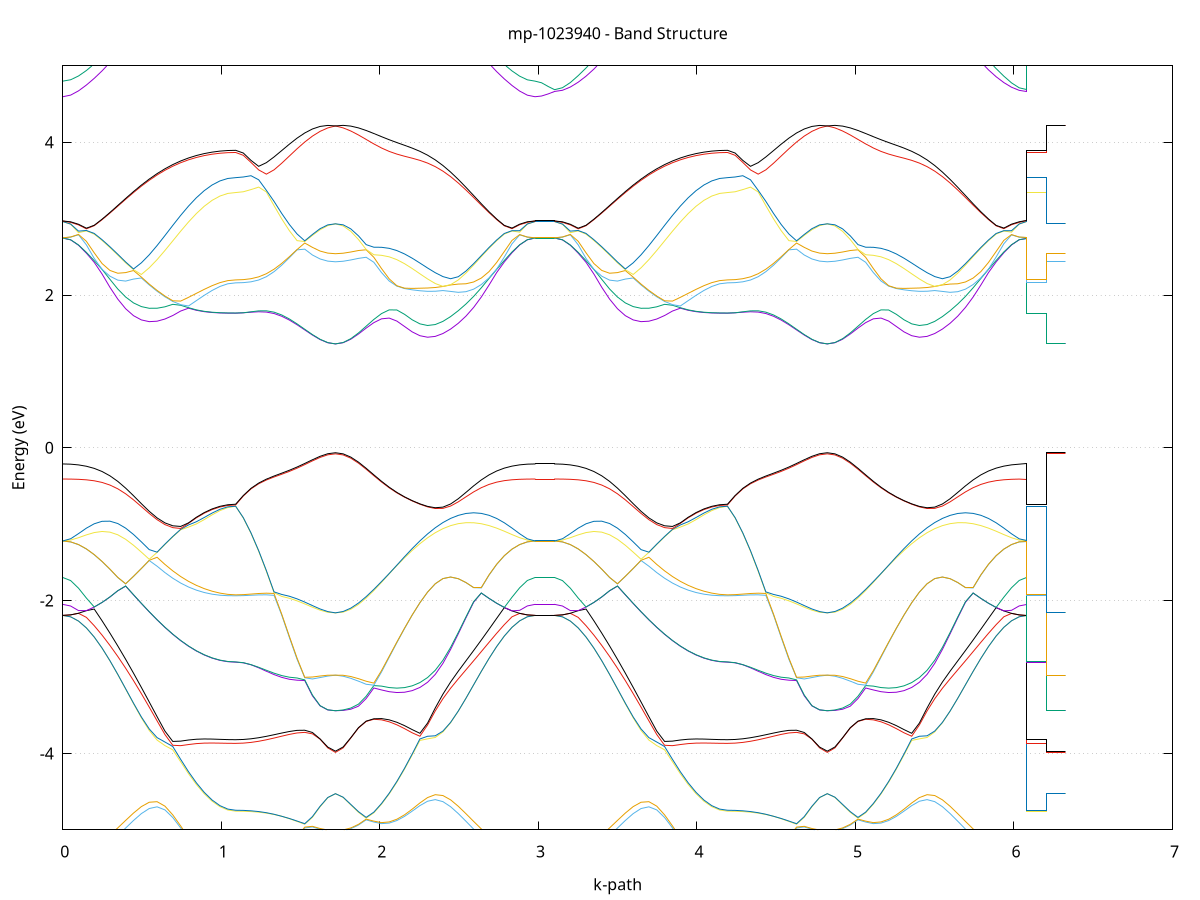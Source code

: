 set title 'mp-1023940 - Band Structure'
set xlabel 'k-path'
set ylabel 'Energy (eV)'
set grid y
set yrange [-5:5]
set terminal png size 800,600
set output 'mp-1023940_bands_gnuplot.png'
plot '-' using 1:2 with lines notitle, '-' using 1:2 with lines notitle, '-' using 1:2 with lines notitle, '-' using 1:2 with lines notitle, '-' using 1:2 with lines notitle, '-' using 1:2 with lines notitle, '-' using 1:2 with lines notitle, '-' using 1:2 with lines notitle, '-' using 1:2 with lines notitle, '-' using 1:2 with lines notitle, '-' using 1:2 with lines notitle, '-' using 1:2 with lines notitle, '-' using 1:2 with lines notitle, '-' using 1:2 with lines notitle, '-' using 1:2 with lines notitle, '-' using 1:2 with lines notitle, '-' using 1:2 with lines notitle, '-' using 1:2 with lines notitle, '-' using 1:2 with lines notitle, '-' using 1:2 with lines notitle, '-' using 1:2 with lines notitle, '-' using 1:2 with lines notitle, '-' using 1:2 with lines notitle, '-' using 1:2 with lines notitle, '-' using 1:2 with lines notitle, '-' using 1:2 with lines notitle, '-' using 1:2 with lines notitle, '-' using 1:2 with lines notitle, '-' using 1:2 with lines notitle, '-' using 1:2 with lines notitle, '-' using 1:2 with lines notitle, '-' using 1:2 with lines notitle, '-' using 1:2 with lines notitle, '-' using 1:2 with lines notitle, '-' using 1:2 with lines notitle, '-' using 1:2 with lines notitle, '-' using 1:2 with lines notitle, '-' using 1:2 with lines notitle, '-' using 1:2 with lines notitle, '-' using 1:2 with lines notitle, '-' using 1:2 with lines notitle, '-' using 1:2 with lines notitle, '-' using 1:2 with lines notitle, '-' using 1:2 with lines notitle, '-' using 1:2 with lines notitle, '-' using 1:2 with lines notitle, '-' using 1:2 with lines notitle, '-' using 1:2 with lines notitle, '-' using 1:2 with lines notitle, '-' using 1:2 with lines notitle, '-' using 1:2 with lines notitle, '-' using 1:2 with lines notitle
0.000000 -35.097695
0.049562 -35.097395
0.099124 -35.096695
0.148687 -35.095495
0.198249 -35.093795
0.247811 -35.091795
0.297373 -35.089295
0.346935 -35.086595
0.396498 -35.083495
0.446060 -35.080295
0.495622 -35.076895
0.545184 -35.073495
0.594746 -35.077495
0.644309 -35.093595
0.693871 -35.108895
0.743433 -35.123195
0.792995 -35.136295
0.842557 -35.147795
0.892120 -35.157495
0.941682 -35.165195
0.991244 -35.170895
1.040806 -35.174295
1.090368 -35.175495
1.090368 -35.175495
1.138793 -35.174995
1.187218 -35.173595
1.235643 -35.171295
1.284068 -35.168095
1.332493 -35.164095
1.380918 -35.159295
1.429343 -35.153795
1.477768 -35.147595
1.526193 -35.140995
1.574618 -35.133995
1.623043 -35.127195
1.671468 -35.121395
1.719893 -35.118895
1.719893 -35.118895
1.768318 -35.121095
1.816743 -35.125595
1.865168 -35.129895
1.913592 -35.132895
1.962017 -35.134295
2.010442 -35.133895
2.058867 -35.131495
2.107292 -35.127095
2.155717 -35.120795
2.204142 -35.112695
2.252567 -35.102895
2.300992 -35.091595
2.349417 -35.079095
2.397842 -35.070795
2.446267 -35.074295
2.494692 -35.077695
2.543117 -35.080995
2.591542 -35.084095
2.639967 -35.086995
2.688392 -35.089695
2.736817 -35.091995
2.785242 -35.093995
2.833667 -35.095595
2.882092 -35.096695
2.930517 -35.097395
2.978942 -35.097695
2.978942 -35.097695
3.020086 -35.097695
3.061231 -35.097695
3.102376 -35.097695
3.102376 -35.097695
3.151939 -35.097395
3.201501 -35.096695
3.251063 -35.095495
3.300625 -35.093795
3.350187 -35.091795
3.399750 -35.089295
3.449312 -35.086595
3.498874 -35.083495
3.548436 -35.080295
3.597998 -35.076895
3.647561 -35.073495
3.697123 -35.077495
3.746685 -35.093595
3.796247 -35.108895
3.845809 -35.123195
3.895371 -35.136295
3.944934 -35.147795
3.994496 -35.157495
4.044058 -35.165195
4.093620 -35.170895
4.143182 -35.174295
4.192745 -35.175495
4.192745 -35.175495
4.241170 -35.174995
4.289595 -35.173595
4.338020 -35.171295
4.386444 -35.168095
4.434869 -35.164095
4.483294 -35.159295
4.531719 -35.153795
4.580144 -35.147595
4.628569 -35.140995
4.676994 -35.133995
4.725419 -35.127195
4.773844 -35.121395
4.822269 -35.118895
4.822269 -35.118895
4.870694 -35.121195
4.919119 -35.125595
4.967544 -35.129895
5.015969 -35.132895
5.064394 -35.134295
5.112819 -35.133895
5.161244 -35.131495
5.209669 -35.127095
5.258094 -35.120795
5.306519 -35.112695
5.354944 -35.102895
5.403368 -35.091595
5.451793 -35.079095
5.500218 -35.070795
5.548643 -35.074295
5.597068 -35.077695
5.645493 -35.080895
5.693918 -35.084095
5.742343 -35.086995
5.790768 -35.089695
5.839193 -35.091995
5.887618 -35.093995
5.936043 -35.095595
5.984468 -35.096695
6.032893 -35.097395
6.081318 -35.097695
6.081318 -35.175495
6.122463 -35.175495
6.163608 -35.175495
6.204753 -35.175495
6.204753 -35.118895
6.245898 -35.118895
6.287043 -35.118895
6.328188 -35.118895
e
0.000000 -35.097695
0.049562 -35.097395
0.099124 -35.096695
0.148687 -35.095495
0.198249 -35.093795
0.247811 -35.091795
0.297373 -35.089295
0.346935 -35.086595
0.396498 -35.083495
0.446060 -35.080295
0.495622 -35.076895
0.545184 -35.073495
0.594746 -35.077495
0.644309 -35.093595
0.693871 -35.108895
0.743433 -35.123195
0.792995 -35.136295
0.842557 -35.147795
0.892120 -35.157495
0.941682 -35.165195
0.991244 -35.170895
1.040806 -35.174295
1.090368 -35.175495
1.090368 -35.175495
1.138793 -35.174995
1.187218 -35.173595
1.235643 -35.171295
1.284068 -35.168095
1.332493 -35.164095
1.380918 -35.159295
1.429343 -35.153795
1.477768 -35.147595
1.526193 -35.140995
1.574618 -35.133995
1.623043 -35.127195
1.671468 -35.121395
1.719893 -35.118895
1.719893 -35.118895
1.768318 -35.121095
1.816743 -35.125595
1.865168 -35.129895
1.913592 -35.132895
1.962017 -35.134295
2.010442 -35.133895
2.058867 -35.131495
2.107292 -35.127095
2.155717 -35.120795
2.204142 -35.112695
2.252567 -35.102895
2.300992 -35.091595
2.349417 -35.079095
2.397842 -35.070795
2.446267 -35.074295
2.494692 -35.077695
2.543117 -35.080995
2.591542 -35.084095
2.639967 -35.086995
2.688392 -35.089695
2.736817 -35.091995
2.785242 -35.093995
2.833667 -35.095595
2.882092 -35.096695
2.930517 -35.097395
2.978942 -35.097695
2.978942 -35.097695
3.020086 -35.097595
3.061231 -35.097595
3.102376 -35.097595
3.102376 -35.097595
3.151939 -35.097395
3.201501 -35.096695
3.251063 -35.095495
3.300625 -35.093795
3.350187 -35.091795
3.399750 -35.089295
3.449312 -35.086595
3.498874 -35.083495
3.548436 -35.080295
3.597998 -35.076895
3.647561 -35.073495
3.697123 -35.077495
3.746685 -35.093595
3.796247 -35.108895
3.845809 -35.123195
3.895371 -35.136295
3.944934 -35.147795
3.994496 -35.157495
4.044058 -35.165195
4.093620 -35.170895
4.143182 -35.174295
4.192745 -35.175495
4.192745 -35.175495
4.241170 -35.174995
4.289595 -35.173595
4.338020 -35.171295
4.386444 -35.168095
4.434869 -35.164095
4.483294 -35.159295
4.531719 -35.153795
4.580144 -35.147595
4.628569 -35.140995
4.676994 -35.133995
4.725419 -35.127195
4.773844 -35.121395
4.822269 -35.118895
4.822269 -35.118895
4.870694 -35.121095
4.919119 -35.125595
4.967544 -35.129895
5.015969 -35.132895
5.064394 -35.134295
5.112819 -35.133895
5.161244 -35.131495
5.209669 -35.127095
5.258094 -35.120795
5.306519 -35.112695
5.354944 -35.102895
5.403368 -35.091595
5.451793 -35.079095
5.500218 -35.070795
5.548643 -35.074295
5.597068 -35.077695
5.645493 -35.080895
5.693918 -35.084095
5.742343 -35.086995
5.790768 -35.089695
5.839193 -35.091995
5.887618 -35.093995
5.936043 -35.095595
5.984468 -35.096695
6.032893 -35.097395
6.081318 -35.097595
6.081318 -35.175495
6.122463 -35.175495
6.163608 -35.175495
6.204753 -35.175495
6.204753 -35.118895
6.245898 -35.118895
6.287043 -35.118895
6.328188 -35.118895
e
0.000000 -34.944195
0.049562 -34.945395
0.099124 -34.948995
0.148687 -34.954895
0.198249 -34.962995
0.247811 -34.972995
0.297373 -34.984895
0.346935 -34.998195
0.396498 -35.012895
0.446060 -35.028395
0.495622 -35.044595
0.545184 -35.061095
0.594746 -35.069995
0.644309 -35.066595
0.693871 -35.063395
0.743433 -35.060395
0.792995 -35.057595
0.842557 -35.055095
0.892120 -35.053095
0.941682 -35.051395
0.991244 -35.050195
1.040806 -35.049395
1.090368 -35.049195
1.090368 -35.049195
1.138793 -35.049095
1.187218 -35.048895
1.235643 -35.048495
1.284068 -35.047995
1.332493 -35.047395
1.380918 -35.046795
1.429343 -35.045995
1.477768 -35.049595
1.526193 -35.060295
1.574618 -35.070795
1.623043 -35.080495
1.671468 -35.088095
1.719893 -35.091295
1.719893 -35.091295
1.768318 -35.088295
1.816743 -35.081595
1.865168 -35.073295
1.913592 -35.064495
1.962017 -35.055395
2.010442 -35.048295
2.058867 -35.050195
2.107292 -35.052495
2.155717 -35.055095
2.204142 -35.057895
2.252567 -35.060895
2.300992 -35.064095
2.349417 -35.067395
2.397842 -35.065595
2.446267 -35.051495
2.494692 -35.036995
2.543117 -35.022495
2.591542 -35.008395
2.639967 -34.994995
2.688392 -34.982595
2.736817 -34.971495
2.785242 -34.961995
2.833667 -34.954395
2.882092 -34.948795
2.930517 -34.945395
2.978942 -34.944195
2.978942 -34.944195
3.020086 -34.944195
3.061231 -34.944195
3.102376 -34.944195
3.102376 -34.944195
3.151939 -34.945395
3.201501 -34.948995
3.251063 -34.954895
3.300625 -34.962995
3.350187 -34.972995
3.399750 -34.984895
3.449312 -34.998195
3.498874 -35.012895
3.548436 -35.028395
3.597998 -35.044595
3.647561 -35.061095
3.697123 -35.069995
3.746685 -35.066595
3.796247 -35.063395
3.845809 -35.060395
3.895371 -35.057595
3.944934 -35.055095
3.994496 -35.053095
4.044058 -35.051395
4.093620 -35.050195
4.143182 -35.049395
4.192745 -35.049195
4.192745 -35.049195
4.241170 -35.049095
4.289595 -35.048895
4.338020 -35.048495
4.386444 -35.047995
4.434869 -35.047395
4.483294 -35.046795
4.531719 -35.045995
4.580144 -35.049595
4.628569 -35.060295
4.676994 -35.070795
4.725419 -35.080495
4.773844 -35.088095
4.822269 -35.091295
4.822269 -35.091295
4.870694 -35.088295
4.919119 -35.081595
4.967544 -35.073295
5.015969 -35.064495
5.064394 -35.055395
5.112819 -35.048295
5.161244 -35.050195
5.209669 -35.052495
5.258094 -35.055095
5.306519 -35.057895
5.354944 -35.060895
5.403368 -35.064095
5.451793 -35.067395
5.500218 -35.065595
5.548643 -35.051495
5.597068 -35.036995
5.645493 -35.022495
5.693918 -35.008395
5.742343 -34.994995
5.790768 -34.982595
5.839193 -34.971495
5.887618 -34.961995
5.936043 -34.954395
5.984468 -34.948795
6.032893 -34.945395
6.081318 -34.944195
6.081318 -35.049195
6.122463 -35.049195
6.163608 -35.049195
6.204753 -35.049195
6.204753 -35.091295
6.245898 -35.091295
6.287043 -35.091295
6.328188 -35.091295
e
0.000000 -34.944195
0.049562 -34.945395
0.099124 -34.948995
0.148687 -34.954895
0.198249 -34.962995
0.247811 -34.972995
0.297373 -34.984895
0.346935 -34.998195
0.396498 -35.012895
0.446060 -35.028395
0.495622 -35.044595
0.545184 -35.061095
0.594746 -35.069995
0.644309 -35.066595
0.693871 -35.063395
0.743433 -35.060395
0.792995 -35.057595
0.842557 -35.055095
0.892120 -35.053095
0.941682 -35.051395
0.991244 -35.050195
1.040806 -35.049395
1.090368 -35.049195
1.090368 -35.049195
1.138793 -35.049095
1.187218 -35.048895
1.235643 -35.048495
1.284068 -35.047995
1.332493 -35.047395
1.380918 -35.046795
1.429343 -35.045995
1.477768 -35.049595
1.526193 -35.060295
1.574618 -35.070795
1.623043 -35.080495
1.671468 -35.088095
1.719893 -35.091295
1.719893 -35.091295
1.768318 -35.088295
1.816743 -35.081595
1.865168 -35.073295
1.913592 -35.064495
1.962017 -35.055395
2.010442 -35.048295
2.058867 -35.050195
2.107292 -35.052495
2.155717 -35.055095
2.204142 -35.057895
2.252567 -35.060895
2.300992 -35.064095
2.349417 -35.067395
2.397842 -35.065595
2.446267 -35.051495
2.494692 -35.036995
2.543117 -35.022495
2.591542 -35.008395
2.639967 -34.994995
2.688392 -34.982595
2.736817 -34.971495
2.785242 -34.961995
2.833667 -34.954395
2.882092 -34.948795
2.930517 -34.945395
2.978942 -34.944195
2.978942 -34.944195
3.020086 -34.944195
3.061231 -34.944195
3.102376 -34.944195
3.102376 -34.944195
3.151939 -34.945395
3.201501 -34.948995
3.251063 -34.954895
3.300625 -34.962995
3.350187 -34.972995
3.399750 -34.984895
3.449312 -34.998195
3.498874 -35.012895
3.548436 -35.028395
3.597998 -35.044595
3.647561 -35.061095
3.697123 -35.069995
3.746685 -35.066595
3.796247 -35.063395
3.845809 -35.060395
3.895371 -35.057595
3.944934 -35.055095
3.994496 -35.053095
4.044058 -35.051395
4.093620 -35.050195
4.143182 -35.049395
4.192745 -35.049195
4.192745 -35.049195
4.241170 -35.049095
4.289595 -35.048895
4.338020 -35.048495
4.386444 -35.047995
4.434869 -35.047395
4.483294 -35.046795
4.531719 -35.045995
4.580144 -35.049595
4.628569 -35.060295
4.676994 -35.070795
4.725419 -35.080495
4.773844 -35.088095
4.822269 -35.091295
4.822269 -35.091295
4.870694 -35.088295
4.919119 -35.081595
4.967544 -35.073295
5.015969 -35.064495
5.064394 -35.055395
5.112819 -35.048295
5.161244 -35.050195
5.209669 -35.052495
5.258094 -35.055095
5.306519 -35.057895
5.354944 -35.060895
5.403368 -35.064095
5.451793 -35.067395
5.500218 -35.065595
5.548643 -35.051495
5.597068 -35.036995
5.645493 -35.022495
5.693918 -35.008395
5.742343 -34.994995
5.790768 -34.982595
5.839193 -34.971495
5.887618 -34.961995
5.936043 -34.954395
5.984468 -34.948795
6.032893 -34.945395
6.081318 -34.944195
6.081318 -35.049195
6.122463 -35.049195
6.163608 -35.049195
6.204753 -35.049195
6.204753 -35.091295
6.245898 -35.091295
6.287043 -35.091295
6.328188 -35.091295
e
0.000000 -34.944195
0.049562 -34.944495
0.099124 -34.945295
0.148687 -34.946695
0.198249 -34.948495
0.247811 -34.950795
0.297373 -34.953595
0.346935 -34.956695
0.396498 -34.960095
0.446060 -34.963695
0.495622 -34.967395
0.545184 -34.971295
0.594746 -34.975095
0.644309 -34.978895
0.693871 -34.982495
0.743433 -34.985795
0.792995 -34.988895
0.842557 -34.991595
0.892120 -34.993895
0.941682 -34.995795
0.991244 -34.997095
1.040806 -34.997895
1.090368 -34.998195
1.090368 -34.998195
1.138793 -34.999095
1.187218 -35.001895
1.235643 -35.006495
1.284068 -35.012695
1.332493 -35.020395
1.380918 -35.029295
1.429343 -35.039095
1.477768 -35.045295
1.526193 -35.044695
1.574618 -35.044095
1.623043 -35.043595
1.671468 -35.043295
1.719893 -35.043195
1.719893 -35.043195
1.768318 -35.043295
1.816743 -35.043695
1.865168 -35.044395
1.913592 -35.045295
1.962017 -35.046695
2.010442 -35.046295
2.058867 -35.037195
2.107292 -35.028395
2.155717 -35.019795
2.204142 -35.011495
2.252567 -35.003595
2.300992 -34.996095
2.349417 -34.988995
2.397842 -34.982495
2.446267 -34.976395
2.494692 -34.970795
2.543117 -34.965695
2.591542 -34.961195
2.639967 -34.957195
2.688392 -34.953795
2.736817 -34.950795
2.785242 -34.948495
2.833667 -34.946595
2.882092 -34.945295
2.930517 -34.944495
2.978942 -34.944195
2.978942 -34.944195
3.020086 -34.944195
3.061231 -34.944195
3.102376 -34.944195
3.102376 -34.944195
3.151939 -34.944495
3.201501 -34.945295
3.251063 -34.946695
3.300625 -34.948495
3.350187 -34.950795
3.399750 -34.953595
3.449312 -34.956695
3.498874 -34.960095
3.548436 -34.963695
3.597998 -34.967395
3.647561 -34.971295
3.697123 -34.975095
3.746685 -34.978895
3.796247 -34.982495
3.845809 -34.985795
3.895371 -34.988895
3.944934 -34.991595
3.994496 -34.993895
4.044058 -34.995795
4.093620 -34.997095
4.143182 -34.997895
4.192745 -34.998195
4.192745 -34.998195
4.241170 -34.999095
4.289595 -35.001895
4.338020 -35.006495
4.386444 -35.012695
4.434869 -35.020395
4.483294 -35.029295
4.531719 -35.039095
4.580144 -35.045295
4.628569 -35.044695
4.676994 -35.044095
4.725419 -35.043595
4.773844 -35.043295
4.822269 -35.043195
4.822269 -35.043195
4.870694 -35.043295
4.919119 -35.043695
4.967544 -35.044395
5.015969 -35.045295
5.064394 -35.046695
5.112819 -35.046295
5.161244 -35.037195
5.209669 -35.028395
5.258094 -35.019795
5.306519 -35.011495
5.354944 -35.003595
5.403368 -34.996095
5.451793 -34.988995
5.500218 -34.982495
5.548643 -34.976395
5.597068 -34.970795
5.645493 -34.965695
5.693918 -34.961195
5.742343 -34.957195
5.790768 -34.953795
5.839193 -34.950795
5.887618 -34.948495
5.936043 -34.946595
5.984468 -34.945295
6.032893 -34.944495
6.081318 -34.944195
6.081318 -34.998195
6.122463 -34.998195
6.163608 -34.998195
6.204753 -34.998195
6.204753 -35.043195
6.245898 -35.043195
6.287043 -35.043195
6.328188 -35.043195
e
0.000000 -34.944195
0.049562 -34.944495
0.099124 -34.945295
0.148687 -34.946695
0.198249 -34.948495
0.247811 -34.950795
0.297373 -34.953595
0.346935 -34.956695
0.396498 -34.960095
0.446060 -34.963695
0.495622 -34.967395
0.545184 -34.971295
0.594746 -34.975095
0.644309 -34.978895
0.693871 -34.982495
0.743433 -34.985795
0.792995 -34.988895
0.842557 -34.991595
0.892120 -34.993895
0.941682 -34.995795
0.991244 -34.997095
1.040806 -34.997895
1.090368 -34.998195
1.090368 -34.998195
1.138793 -34.999095
1.187218 -35.001895
1.235643 -35.006495
1.284068 -35.012695
1.332493 -35.020395
1.380918 -35.029295
1.429343 -35.039095
1.477768 -35.045295
1.526193 -35.044695
1.574618 -35.044095
1.623043 -35.043595
1.671468 -35.043295
1.719893 -35.043195
1.719893 -35.043195
1.768318 -35.043295
1.816743 -35.043695
1.865168 -35.044395
1.913592 -35.045295
1.962017 -35.046695
2.010442 -35.046195
2.058867 -35.037195
2.107292 -35.028395
2.155717 -35.019795
2.204142 -35.011495
2.252567 -35.003595
2.300992 -34.996095
2.349417 -34.988995
2.397842 -34.982495
2.446267 -34.976395
2.494692 -34.970795
2.543117 -34.965695
2.591542 -34.961195
2.639967 -34.957195
2.688392 -34.953795
2.736817 -34.950795
2.785242 -34.948495
2.833667 -34.946595
2.882092 -34.945295
2.930517 -34.944495
2.978942 -34.944195
2.978942 -34.944195
3.020086 -34.944195
3.061231 -34.944195
3.102376 -34.944195
3.102376 -34.944195
3.151939 -34.944495
3.201501 -34.945295
3.251063 -34.946695
3.300625 -34.948495
3.350187 -34.950795
3.399750 -34.953595
3.449312 -34.956695
3.498874 -34.960095
3.548436 -34.963695
3.597998 -34.967395
3.647561 -34.971295
3.697123 -34.975095
3.746685 -34.978895
3.796247 -34.982495
3.845809 -34.985795
3.895371 -34.988895
3.944934 -34.991595
3.994496 -34.993895
4.044058 -34.995795
4.093620 -34.997095
4.143182 -34.997895
4.192745 -34.998195
4.192745 -34.998195
4.241170 -34.999095
4.289595 -35.001895
4.338020 -35.006495
4.386444 -35.012695
4.434869 -35.020395
4.483294 -35.029295
4.531719 -35.039095
4.580144 -35.045295
4.628569 -35.044695
4.676994 -35.044095
4.725419 -35.043595
4.773844 -35.043295
4.822269 -35.043195
4.822269 -35.043195
4.870694 -35.043295
4.919119 -35.043695
4.967544 -35.044395
5.015969 -35.045295
5.064394 -35.046695
5.112819 -35.046195
5.161244 -35.037195
5.209669 -35.028395
5.258094 -35.019795
5.306519 -35.011495
5.354944 -35.003595
5.403368 -34.996095
5.451793 -34.988995
5.500218 -34.982495
5.548643 -34.976395
5.597068 -34.970795
5.645493 -34.965695
5.693918 -34.961195
5.742343 -34.957195
5.790768 -34.953795
5.839193 -34.950795
5.887618 -34.948495
5.936043 -34.946595
5.984468 -34.945295
6.032893 -34.944495
6.081318 -34.944195
6.081318 -34.998195
6.122463 -34.998195
6.163608 -34.998195
6.204753 -34.998195
6.204753 -35.043195
6.245898 -35.043195
6.287043 -35.043195
6.328188 -35.043195
e
0.000000 -14.190695
0.049562 -14.183795
0.099124 -14.163095
0.148687 -14.128895
0.198249 -14.081495
0.247811 -14.021395
0.297373 -13.949295
0.346935 -13.865995
0.396498 -13.772395
0.446060 -13.669695
0.495622 -13.559395
0.545184 -13.442995
0.594746 -13.322295
0.644309 -13.199495
0.693871 -13.076995
0.743433 -12.957595
0.792995 -12.844195
0.842557 -12.740095
0.892120 -12.648595
0.941682 -12.572995
0.991244 -12.516495
1.040806 -12.481495
1.090368 -12.469595
1.090368 -12.469595
1.138793 -12.466695
1.187218 -12.457995
1.235643 -12.443795
1.284068 -12.424695
1.332493 -12.401495
1.380918 -12.374995
1.429343 -12.346595
1.477768 -12.317495
1.526193 -12.289395
1.574618 -12.264095
1.623043 -12.243395
1.671468 -12.229395
1.719893 -12.224095
1.719893 -12.224095
1.768318 -12.230095
1.816743 -12.248195
1.865168 -12.279795
1.913592 -12.325595
1.962017 -12.385695
2.010442 -12.459695
2.058867 -12.546395
2.107292 -12.644395
2.155717 -12.751795
2.204142 -12.866495
2.252567 -12.986095
2.300992 -13.108395
2.349417 -13.231395
2.397842 -13.352895
2.446267 -13.471095
2.494692 -13.584395
2.543117 -13.691095
2.591542 -13.789995
2.639967 -13.879995
2.688392 -13.959895
2.736817 -14.028895
2.785242 -14.086395
2.833667 -14.131695
2.882092 -14.164395
2.930517 -14.184095
2.978942 -14.190695
2.978942 -14.190695
3.020086 -14.190695
3.061231 -14.190695
3.102376 -14.190695
3.102376 -14.190695
3.151939 -14.183795
3.201501 -14.163095
3.251063 -14.128895
3.300625 -14.081495
3.350187 -14.021395
3.399750 -13.949295
3.449312 -13.865995
3.498874 -13.772395
3.548436 -13.669695
3.597998 -13.559395
3.647561 -13.442995
3.697123 -13.322295
3.746685 -13.199495
3.796247 -13.076995
3.845809 -12.957595
3.895371 -12.844195
3.944934 -12.740095
3.994496 -12.648595
4.044058 -12.572995
4.093620 -12.516495
4.143182 -12.481495
4.192745 -12.469595
4.192745 -12.469595
4.241170 -12.466695
4.289595 -12.457995
4.338020 -12.443795
4.386444 -12.424695
4.434869 -12.401495
4.483294 -12.374995
4.531719 -12.346595
4.580144 -12.317495
4.628569 -12.289395
4.676994 -12.264095
4.725419 -12.243395
4.773844 -12.229395
4.822269 -12.224095
4.822269 -12.224095
4.870694 -12.230095
4.919119 -12.248195
4.967544 -12.279795
5.015969 -12.325595
5.064394 -12.385695
5.112819 -12.459695
5.161244 -12.546395
5.209669 -12.644395
5.258094 -12.751795
5.306519 -12.866495
5.354944 -12.986095
5.403368 -13.108395
5.451793 -13.231395
5.500218 -13.352895
5.548643 -13.471095
5.597068 -13.584395
5.645493 -13.691095
5.693918 -13.789995
5.742343 -13.879995
5.790768 -13.959895
5.839193 -14.028895
5.887618 -14.086395
5.936043 -14.131695
5.984468 -14.164395
6.032893 -14.184095
6.081318 -14.190695
6.081318 -12.469595
6.122463 -12.469595
6.163608 -12.469595
6.204753 -12.469595
6.204753 -12.224095
6.245898 -12.224095
6.287043 -12.224095
6.328188 -12.224095
e
0.000000 -14.179195
0.049562 -14.172295
0.099124 -14.151595
0.148687 -14.117495
0.198249 -14.070095
0.247811 -14.010095
0.297373 -13.938095
0.346935 -13.854895
0.396498 -13.761495
0.446060 -13.658995
0.495622 -13.548895
0.545184 -13.432795
0.594746 -13.312495
0.644309 -13.190095
0.693871 -13.068095
0.743433 -12.949195
0.792995 -12.836495
0.842557 -12.733095
0.892120 -12.642295
0.941682 -12.567495
0.991244 -12.511695
1.040806 -12.477095
1.090368 -12.465395
1.090368 -12.465395
1.138793 -12.462495
1.187218 -12.453895
1.235643 -12.439795
1.284068 -12.420895
1.332493 -12.397795
1.380918 -12.371595
1.429343 -12.343395
1.477768 -12.314695
1.526193 -12.287095
1.574618 -12.262195
1.623043 -12.242095
1.671468 -12.228795
1.719893 -12.224095
1.719893 -12.224095
1.768318 -12.229295
1.816743 -12.246695
1.865168 -12.277395
1.913592 -12.322295
1.962017 -12.381495
2.010442 -12.454595
2.058867 -12.540595
2.107292 -12.637795
2.155717 -12.744495
2.204142 -12.858395
2.252567 -12.977495
2.300992 -13.099295
2.349417 -13.221795
2.397842 -13.342995
2.446267 -13.460895
2.494692 -13.573795
2.543117 -13.680395
2.591542 -13.779095
2.639967 -13.868895
2.688392 -13.948695
2.736817 -14.017595
2.785242 -14.074995
2.833667 -14.120295
2.882092 -14.152895
2.930517 -14.172595
2.978942 -14.179195
2.978942 -14.179195
3.020086 -14.179195
3.061231 -14.179195
3.102376 -14.179195
3.102376 -14.179195
3.151939 -14.172295
3.201501 -14.151595
3.251063 -14.117495
3.300625 -14.070095
3.350187 -14.010095
3.399750 -13.938095
3.449312 -13.854895
3.498874 -13.761495
3.548436 -13.658995
3.597998 -13.548895
3.647561 -13.432795
3.697123 -13.312495
3.746685 -13.190095
3.796247 -13.068095
3.845809 -12.949195
3.895371 -12.836495
3.944934 -12.733095
3.994496 -12.642295
4.044058 -12.567495
4.093620 -12.511695
4.143182 -12.477095
4.192745 -12.465395
4.192745 -12.465395
4.241170 -12.462495
4.289595 -12.453895
4.338020 -12.439795
4.386444 -12.420895
4.434869 -12.397795
4.483294 -12.371595
4.531719 -12.343395
4.580144 -12.314695
4.628569 -12.287095
4.676994 -12.262195
4.725419 -12.242095
4.773844 -12.228795
4.822269 -12.224095
4.822269 -12.224095
4.870694 -12.229295
4.919119 -12.246695
4.967544 -12.277395
5.015969 -12.322295
5.064394 -12.381495
5.112819 -12.454595
5.161244 -12.540595
5.209669 -12.637795
5.258094 -12.744495
5.306519 -12.858395
5.354944 -12.977495
5.403368 -13.099295
5.451793 -13.221795
5.500218 -13.342995
5.548643 -13.460895
5.597068 -13.573795
5.645493 -13.680395
5.693918 -13.779095
5.742343 -13.868895
5.790768 -13.948695
5.839193 -14.017595
5.887618 -14.074995
5.936043 -14.120295
5.984468 -14.152895
6.032893 -14.172595
6.081318 -14.179195
6.081318 -12.465395
6.122463 -12.465395
6.163608 -12.465395
6.204753 -12.465395
6.204753 -12.224095
6.245898 -12.224095
6.287043 -12.224095
6.328188 -12.224095
e
0.000000 -13.195795
0.049562 -13.191995
0.099124 -13.180695
0.148687 -13.161795
0.198249 -13.135695
0.247811 -13.102595
0.297373 -13.062995
0.346935 -13.017095
0.396498 -12.965795
0.446060 -12.909495
0.495622 -12.849195
0.545184 -12.785895
0.594746 -12.720495
0.644309 -12.654295
0.693871 -12.588695
0.743433 -12.525295
0.792995 -12.465495
0.842557 -12.411195
0.892120 -12.363795
0.941682 -12.324995
0.991244 -12.296095
1.040806 -12.278295
1.090368 -12.272295
1.090368 -12.272295
1.138793 -12.270295
1.187218 -12.264295
1.235643 -12.254595
1.284068 -12.241695
1.332493 -12.225995
1.380918 -12.208195
1.429343 -12.189295
1.477768 -12.170095
1.526193 -12.151695
1.574618 -12.135395
1.623043 -12.122195
1.671468 -12.113395
1.719893 -12.109995
1.719893 -12.109995
1.768318 -12.113695
1.816743 -12.124595
1.865168 -12.143095
1.913592 -12.169495
1.962017 -12.203695
2.010442 -12.245195
2.058867 -12.293495
2.107292 -12.347595
2.155717 -12.406595
2.204142 -12.469395
2.252567 -12.534795
2.300992 -12.601695
2.349417 -12.668995
2.397842 -12.735495
2.446267 -12.800195
2.494692 -12.862395
2.543117 -12.920995
2.591542 -12.975295
2.639967 -13.024795
2.688392 -13.068795
2.736817 -13.106795
2.785242 -13.138395
2.833667 -13.163395
2.882092 -13.181295
2.930517 -13.192195
2.978942 -13.195795
2.978942 -13.195795
3.020086 -13.195795
3.061231 -13.195795
3.102376 -13.195795
3.102376 -13.195795
3.151939 -13.191995
3.201501 -13.180695
3.251063 -13.161795
3.300625 -13.135695
3.350187 -13.102595
3.399750 -13.062995
3.449312 -13.017095
3.498874 -12.965795
3.548436 -12.909495
3.597998 -12.849195
3.647561 -12.785895
3.697123 -12.720495
3.746685 -12.654295
3.796247 -12.588695
3.845809 -12.525295
3.895371 -12.465495
3.944934 -12.411195
3.994496 -12.363795
4.044058 -12.324995
4.093620 -12.296095
4.143182 -12.278295
4.192745 -12.272295
4.192745 -12.272295
4.241170 -12.270295
4.289595 -12.264295
4.338020 -12.254595
4.386444 -12.241695
4.434869 -12.225995
4.483294 -12.208195
4.531719 -12.189295
4.580144 -12.170095
4.628569 -12.151695
4.676994 -12.135395
4.725419 -12.122195
4.773844 -12.113395
4.822269 -12.109995
4.822269 -12.109995
4.870694 -12.113695
4.919119 -12.124595
4.967544 -12.143095
5.015969 -12.169495
5.064394 -12.203695
5.112819 -12.245195
5.161244 -12.293495
5.209669 -12.347595
5.258094 -12.406595
5.306519 -12.469395
5.354944 -12.534795
5.403368 -12.601695
5.451793 -12.668995
5.500218 -12.735495
5.548643 -12.800195
5.597068 -12.862295
5.645493 -12.920995
5.693918 -12.975295
5.742343 -13.024795
5.790768 -13.068795
5.839193 -13.106795
5.887618 -13.138395
5.936043 -13.163395
5.984468 -13.181295
6.032893 -13.192195
6.081318 -13.195795
6.081318 -12.272295
6.122463 -12.272295
6.163608 -12.272295
6.204753 -12.272295
6.204753 -12.109995
6.245898 -12.109995
6.287043 -12.109995
6.328188 -12.109995
e
0.000000 -13.177295
0.049562 -13.173495
0.099124 -13.162195
0.148687 -13.143595
0.198249 -13.117795
0.247811 -13.084995
0.297373 -13.045795
0.346935 -13.000495
0.396498 -12.949695
0.446060 -12.894095
0.495622 -12.834495
0.545184 -12.771895
0.594746 -12.707395
0.644309 -12.642095
0.693871 -12.577595
0.743433 -12.515095
0.792995 -12.456395
0.842557 -12.403095
0.892120 -12.356795
0.941682 -12.319095
0.991244 -12.291095
1.040806 -12.273895
1.090368 -12.268095
1.090368 -12.268095
1.138793 -12.266095
1.187218 -12.260195
1.235643 -12.250695
1.284068 -12.237795
1.332493 -12.222295
1.380918 -12.204795
1.429343 -12.186095
1.477768 -12.167295
1.526193 -12.149395
1.574618 -12.133495
1.623043 -12.120895
1.671468 -12.112695
1.719893 -12.109995
1.719893 -12.109995
1.768318 -12.112895
1.816743 -12.122995
1.865168 -12.140595
1.913592 -12.166095
1.962017 -12.199195
2.010442 -12.239695
2.058867 -12.286895
2.107292 -12.339995
2.155717 -12.397995
2.204142 -12.459795
2.252567 -12.524195
2.300992 -12.590095
2.349417 -12.656495
2.397842 -12.722095
2.446267 -12.786095
2.494692 -12.847395
2.543117 -12.905395
2.591542 -12.959095
2.639967 -13.007995
2.688392 -13.051495
2.736817 -13.089095
2.785242 -13.120395
2.833667 -13.145095
2.882092 -13.162895
2.930517 -13.173695
2.978942 -13.177295
2.978942 -13.177295
3.020086 -13.177195
3.061231 -13.177195
3.102376 -13.177295
3.102376 -13.177295
3.151939 -13.173495
3.201501 -13.162195
3.251063 -13.143595
3.300625 -13.117795
3.350187 -13.084995
3.399750 -13.045795
3.449312 -13.000495
3.498874 -12.949695
3.548436 -12.894095
3.597998 -12.834495
3.647561 -12.771895
3.697123 -12.707395
3.746685 -12.642095
3.796247 -12.577595
3.845809 -12.515095
3.895371 -12.456395
3.944934 -12.403095
3.994496 -12.356795
4.044058 -12.319095
4.093620 -12.291095
4.143182 -12.273895
4.192745 -12.268095
4.192745 -12.268095
4.241170 -12.266095
4.289595 -12.260195
4.338020 -12.250695
4.386444 -12.237795
4.434869 -12.222295
4.483294 -12.204795
4.531719 -12.186095
4.580144 -12.167295
4.628569 -12.149395
4.676994 -12.133495
4.725419 -12.120895
4.773844 -12.112695
4.822269 -12.109995
4.822269 -12.109995
4.870694 -12.112895
4.919119 -12.122995
4.967544 -12.140595
5.015969 -12.166095
5.064394 -12.199195
5.112819 -12.239695
5.161244 -12.286895
5.209669 -12.339995
5.258094 -12.397995
5.306519 -12.459795
5.354944 -12.524195
5.403368 -12.590095
5.451793 -12.656495
5.500218 -12.722095
5.548643 -12.786095
5.597068 -12.847395
5.645493 -12.905395
5.693918 -12.959095
5.742343 -13.007995
5.790768 -13.051495
5.839193 -13.089095
5.887618 -13.120395
5.936043 -13.145095
5.984468 -13.162895
6.032893 -13.173695
6.081318 -13.177295
6.081318 -12.268095
6.122463 -12.268095
6.163608 -12.268095
6.204753 -12.268095
6.204753 -12.109995
6.245898 -12.109995
6.287043 -12.109995
6.328188 -12.109995
e
0.000000 -5.463095
0.049562 -5.454395
0.099124 -5.428695
0.148687 -5.386295
0.198249 -5.328195
0.247811 -5.255895
0.297373 -5.171195
0.346935 -5.077095
0.396498 -4.977495
0.446060 -4.878295
0.495622 -4.788395
0.545184 -4.721895
0.594746 -4.699495
0.644309 -4.739795
0.693871 -4.839895
0.743433 -4.975495
0.792995 -5.122895
0.842557 -5.266395
0.892120 -5.395595
0.941682 -5.503195
0.991244 -5.583995
1.040806 -5.634095
1.090368 -5.650995
1.090368 -5.650995
1.138793 -5.641995
1.187218 -5.615195
1.235643 -5.570695
1.284068 -5.508995
1.332493 -5.430895
1.380918 -5.337195
1.429343 -5.228995
1.477768 -5.107895
1.526193 -4.976195
1.574618 -4.962995
1.623043 -4.992595
1.671468 -5.012795
1.719893 -5.020295
1.719893 -5.020295
1.768318 -5.011895
1.816743 -4.984995
1.865168 -4.937895
1.913592 -4.869695
1.962017 -4.898595
2.010442 -4.919595
2.058867 -4.912295
2.107292 -4.879195
2.155717 -4.824595
2.204142 -4.755795
2.252567 -4.683795
2.300992 -4.626395
2.349417 -4.605195
2.397842 -4.631795
2.446267 -4.697995
2.494692 -4.787895
2.543117 -4.888495
2.591542 -4.991295
2.639967 -5.090695
2.688392 -5.182695
2.736817 -5.264595
2.785242 -5.334095
2.833667 -5.389695
2.882092 -5.430195
2.930517 -5.454795
2.978942 -5.463095
2.978942 -5.463095
3.020086 -5.463095
3.061231 -5.463095
3.102376 -5.463095
3.102376 -5.463095
3.151939 -5.454395
3.201501 -5.428695
3.251063 -5.386295
3.300625 -5.328195
3.350187 -5.255895
3.399750 -5.171195
3.449312 -5.077095
3.498874 -4.977495
3.548436 -4.878295
3.597998 -4.788395
3.647561 -4.721895
3.697123 -4.699495
3.746685 -4.739795
3.796247 -4.839895
3.845809 -4.975495
3.895371 -5.122895
3.944934 -5.266395
3.994496 -5.395595
4.044058 -5.503195
4.093620 -5.583995
4.143182 -5.634095
4.192745 -5.650995
4.192745 -5.650995
4.241170 -5.641995
4.289595 -5.615195
4.338020 -5.570695
4.386444 -5.508995
4.434869 -5.430895
4.483294 -5.337195
4.531719 -5.228995
4.580144 -5.107895
4.628569 -4.976195
4.676994 -4.962995
4.725419 -4.992595
4.773844 -5.012795
4.822269 -5.020295
4.822269 -5.020295
4.870694 -5.011895
4.919119 -4.984995
4.967544 -4.937895
5.015969 -4.869695
5.064394 -4.898595
5.112819 -4.919595
5.161244 -4.912295
5.209669 -4.879195
5.258094 -4.824595
5.306519 -4.755795
5.354944 -4.683795
5.403368 -4.626395
5.451793 -4.605195
5.500218 -4.631795
5.548643 -4.697995
5.597068 -4.787895
5.645493 -4.888495
5.693918 -4.991295
5.742343 -5.090695
5.790768 -5.182695
5.839193 -5.264595
5.887618 -5.334095
5.936043 -5.389695
5.984468 -5.430195
6.032893 -5.454795
6.081318 -5.463095
6.081318 -5.650995
6.122463 -5.650995
6.163608 -5.650995
6.204753 -5.650995
6.204753 -5.020295
6.245898 -5.020295
6.287043 -5.020295
6.328188 -5.020295
e
0.000000 -5.359095
0.049562 -5.350495
0.099124 -5.324795
0.148687 -5.282395
0.198249 -5.224595
0.247811 -5.152495
0.297373 -5.068495
0.346935 -4.975395
0.396498 -4.877495
0.446060 -4.781295
0.495622 -4.696695
0.545184 -4.639595
0.594746 -4.632295
0.644309 -4.690795
0.693871 -4.805195
0.743433 -4.949495
0.792995 -5.101595
0.842557 -5.247495
0.892120 -5.377995
0.941682 -5.486295
0.991244 -5.567395
1.040806 -5.617595
1.090368 -5.634595
1.090368 -5.634595
1.138793 -5.625595
1.187218 -5.598895
1.235643 -5.554595
1.284068 -5.493295
1.332493 -5.415595
1.380918 -5.322495
1.429343 -5.215095
1.477768 -5.095095
1.526193 -4.964895
1.574618 -4.954695
1.623043 -4.983395
1.671468 -5.003295
1.719893 -5.010695
1.719893 -5.010695
1.768318 -5.002295
1.816743 -4.975695
1.865168 -4.928795
1.913592 -4.860595
1.962017 -4.886795
2.010442 -4.906295
2.058867 -4.897295
2.107292 -4.861895
2.155717 -4.803995
2.204142 -4.729795
2.252567 -4.649195
2.300992 -4.578495
2.349417 -4.540495
2.397842 -4.551895
2.446267 -4.608095
2.494692 -4.692295
2.543117 -4.789595
2.591542 -4.890395
2.639967 -4.988595
2.688392 -5.079795
2.736817 -5.161195
2.785242 -5.230395
2.833667 -5.285895
2.882092 -5.326295
2.930517 -5.350895
2.978942 -5.359095
2.978942 -5.359095
3.020086 -5.359095
3.061231 -5.359095
3.102376 -5.359095
3.102376 -5.359095
3.151939 -5.350495
3.201501 -5.324795
3.251063 -5.282495
3.300625 -5.224595
3.350187 -5.152495
3.399750 -5.068495
3.449312 -4.975395
3.498874 -4.877495
3.548436 -4.781295
3.597998 -4.696695
3.647561 -4.639595
3.697123 -4.632295
3.746685 -4.690795
3.796247 -4.805195
3.845809 -4.949495
3.895371 -5.101595
3.944934 -5.247495
3.994496 -5.377995
4.044058 -5.486295
4.093620 -5.567395
4.143182 -5.617595
4.192745 -5.634595
4.192745 -5.634595
4.241170 -5.625595
4.289595 -5.598895
4.338020 -5.554595
4.386444 -5.493295
4.434869 -5.415595
4.483294 -5.322495
4.531719 -5.215095
4.580144 -5.095095
4.628569 -4.964895
4.676994 -4.954695
4.725419 -4.983395
4.773844 -5.003295
4.822269 -5.010695
4.822269 -5.010695
4.870694 -5.002395
4.919119 -4.975695
4.967544 -4.928795
5.015969 -4.860595
5.064394 -4.886795
5.112819 -4.906295
5.161244 -4.897295
5.209669 -4.861895
5.258094 -4.803995
5.306519 -4.729795
5.354944 -4.649195
5.403368 -4.578495
5.451793 -4.540495
5.500218 -4.551795
5.548643 -4.608095
5.597068 -4.692295
5.645493 -4.789595
5.693918 -4.890395
5.742343 -4.988595
5.790768 -5.079795
5.839193 -5.161195
5.887618 -5.230395
5.936043 -5.285895
5.984468 -5.326295
6.032893 -5.350895
6.081318 -5.359095
6.081318 -5.634595
6.122463 -5.634595
6.163608 -5.634595
6.204753 -5.634595
6.204753 -5.010695
6.245898 -5.010695
6.287043 -5.010695
6.328188 -5.010695
e
0.000000 -2.194095
0.049562 -2.212795
0.099124 -2.268295
0.148687 -2.357795
0.198249 -2.477595
0.247811 -2.622895
0.297373 -2.788495
0.346935 -2.968795
0.396498 -3.158095
0.446060 -3.349495
0.495622 -3.534195
0.545184 -3.699195
0.594746 -3.825695
0.644309 -3.898195
0.693871 -3.953195
0.743433 -4.109395
0.792995 -4.265595
0.842557 -4.406595
0.892120 -4.527695
0.941682 -4.625595
0.991244 -4.697395
1.040806 -4.741295
1.090368 -4.756095
1.090368 -4.756095
1.138793 -4.757495
1.187218 -4.761795
1.235643 -4.769695
1.284068 -4.782095
1.332493 -4.799795
1.380918 -4.823295
1.429343 -4.855095
1.477768 -4.890695
1.526193 -4.927495
1.574618 -4.837095
1.623043 -4.698795
1.671468 -4.579995
1.719893 -4.527395
1.719893 -4.527395
1.768318 -4.576195
1.816743 -4.674395
1.865168 -4.771595
1.913592 -4.847895
1.962017 -4.777895
2.010442 -4.664995
2.058867 -4.530795
2.107292 -4.376795
2.155717 -4.205295
2.204142 -4.020195
2.252567 -3.830495
2.300992 -3.809695
2.349417 -3.791795
2.397842 -3.718895
2.446267 -3.598595
2.494692 -3.447195
2.543117 -3.278595
2.591542 -3.102995
2.639967 -2.927295
2.688392 -2.758295
2.736817 -2.601895
2.785242 -2.464095
2.833667 -2.350195
2.882092 -2.264795
2.930517 -2.211995
2.978942 -2.194095
2.978942 -2.194095
3.020086 -2.194095
3.061231 -2.194095
3.102376 -2.194095
3.102376 -2.194095
3.151939 -2.212795
3.201501 -2.268295
3.251063 -2.357795
3.300625 -2.477595
3.350187 -2.622895
3.399750 -2.788495
3.449312 -2.968795
3.498874 -3.158095
3.548436 -3.349495
3.597998 -3.534195
3.647561 -3.699195
3.697123 -3.825695
3.746685 -3.898195
3.796247 -3.953195
3.845809 -4.109395
3.895371 -4.265595
3.944934 -4.406595
3.994496 -4.527695
4.044058 -4.625595
4.093620 -4.697395
4.143182 -4.741295
4.192745 -4.756095
4.192745 -4.756095
4.241170 -4.757495
4.289595 -4.761795
4.338020 -4.769695
4.386444 -4.782095
4.434869 -4.799795
4.483294 -4.823295
4.531719 -4.855095
4.580144 -4.890695
4.628569 -4.927495
4.676994 -4.837095
4.725419 -4.698795
4.773844 -4.579995
4.822269 -4.527395
4.822269 -4.527395
4.870694 -4.576195
4.919119 -4.674395
4.967544 -4.771595
5.015969 -4.847895
5.064394 -4.777895
5.112819 -4.664995
5.161244 -4.530795
5.209669 -4.376795
5.258094 -4.205295
5.306519 -4.020195
5.354944 -3.830495
5.403368 -3.809695
5.451793 -3.791795
5.500218 -3.718895
5.548643 -3.598595
5.597068 -3.447195
5.645493 -3.278595
5.693918 -3.102995
5.742343 -2.927295
5.790768 -2.758295
5.839193 -2.601895
5.887618 -2.464095
5.936043 -2.350195
5.984468 -2.264795
6.032893 -2.211995
6.081318 -2.194095
6.081318 -4.756095
6.122463 -4.756095
6.163608 -4.756095
6.204753 -4.756095
6.204753 -4.527395
6.245898 -4.527395
6.287043 -4.527395
6.328188 -4.527395
e
0.000000 -2.194095
0.049562 -2.212395
0.099124 -2.267695
0.148687 -2.357095
0.198249 -2.476595
0.247811 -2.621495
0.297373 -2.786395
0.346935 -2.965795
0.396498 -3.153495
0.446060 -3.342395
0.495622 -3.522795
0.545184 -3.679895
0.594746 -3.793595
0.644309 -3.851295
0.693871 -3.910395
0.743433 -4.077795
0.792995 -4.239795
0.842557 -4.385195
0.892120 -4.509795
0.941682 -4.610395
0.991244 -4.684095
1.040806 -4.729195
1.090368 -4.744395
1.090368 -4.744395
1.138793 -4.746195
1.187218 -4.751695
1.235643 -4.761495
1.284068 -4.776395
1.332493 -4.796895
1.380918 -4.823295
1.429343 -4.852295
1.477768 -4.885595
1.526193 -4.920595
1.574618 -4.827895
1.623043 -4.692595
1.671468 -4.577595
1.719893 -4.527395
1.719893 -4.527395
1.768318 -4.573495
1.816743 -4.668195
1.865168 -4.762895
1.913592 -4.837695
1.962017 -4.769295
2.010442 -4.656395
2.058867 -4.521895
2.107292 -4.367295
2.155717 -4.194695
2.204142 -4.007195
2.252567 -3.811195
2.300992 -3.775895
2.349417 -3.769795
2.397842 -3.707895
2.446267 -3.594195
2.494692 -3.445895
2.543117 -3.278495
2.591542 -3.102395
2.639967 -2.926595
2.688392 -2.757595
2.736817 -2.601295
2.785242 -2.463495
2.833667 -2.349595
2.882092 -2.264395
2.930517 -2.211495
2.978942 -2.194095
2.978942 -2.194095
3.020086 -2.194095
3.061231 -2.194095
3.102376 -2.194095
3.102376 -2.194095
3.151939 -2.212395
3.201501 -2.267695
3.251063 -2.357095
3.300625 -2.476595
3.350187 -2.621495
3.399750 -2.786395
3.449312 -2.965795
3.498874 -3.153495
3.548436 -3.342395
3.597998 -3.522795
3.647561 -3.679895
3.697123 -3.793595
3.746685 -3.851295
3.796247 -3.910395
3.845809 -4.077795
3.895371 -4.239795
3.944934 -4.385195
3.994496 -4.509795
4.044058 -4.610395
4.093620 -4.684095
4.143182 -4.729195
4.192745 -4.744395
4.192745 -4.744395
4.241170 -4.746195
4.289595 -4.751695
4.338020 -4.761495
4.386444 -4.776395
4.434869 -4.796895
4.483294 -4.823295
4.531719 -4.852295
4.580144 -4.885595
4.628569 -4.920595
4.676994 -4.827895
4.725419 -4.692595
4.773844 -4.577595
4.822269 -4.527395
4.822269 -4.527395
4.870694 -4.573495
4.919119 -4.668195
4.967544 -4.762895
5.015969 -4.837695
5.064394 -4.769295
5.112819 -4.656395
5.161244 -4.521895
5.209669 -4.367295
5.258094 -4.194695
5.306519 -4.007195
5.354944 -3.811295
5.403368 -3.775895
5.451793 -3.769795
5.500218 -3.707895
5.548643 -3.594195
5.597068 -3.445895
5.645493 -3.278495
5.693918 -3.102395
5.742343 -2.926595
5.790768 -2.757595
5.839193 -2.601295
5.887618 -2.463495
5.936043 -2.349595
5.984468 -2.264395
6.032893 -2.211495
6.081318 -2.194095
6.081318 -4.744395
6.122463 -4.744395
6.163608 -4.744395
6.204753 -4.744395
6.204753 -4.527395
6.245898 -4.527395
6.287043 -4.527395
6.328188 -4.527395
e
0.000000 -2.193595
0.049562 -2.187095
0.099124 -2.166195
0.148687 -2.219395
0.198249 -2.328395
0.247811 -2.451895
0.297373 -2.586695
0.346935 -2.731195
0.396498 -2.884895
0.446060 -3.047295
0.495622 -3.217495
0.545184 -3.393995
0.594746 -3.573995
0.644309 -3.752895
0.693871 -3.893895
0.743433 -3.898895
0.792995 -3.884295
0.842557 -3.871995
0.892120 -3.865595
0.941682 -3.864295
0.991244 -3.865895
1.040806 -3.867895
1.090368 -3.868795
1.090368 -3.868795
1.138793 -3.865595
1.187218 -3.856295
1.235643 -3.841495
1.284068 -3.821995
1.332493 -3.799195
1.380918 -3.774895
1.429343 -3.751395
1.477768 -3.732495
1.526193 -3.724995
1.574618 -3.744095
1.623043 -3.813495
1.671468 -3.927895
1.719893 -3.986695
1.719893 -3.986695
1.768318 -3.927795
1.816743 -3.798695
1.865168 -3.667695
1.913592 -3.581795
1.962017 -3.553395
2.010442 -3.560795
2.058867 -3.586495
2.107292 -3.626095
2.155717 -3.675995
2.204142 -3.730495
2.252567 -3.775295
2.300992 -3.627995
2.349417 -3.444895
2.397842 -3.284295
2.446267 -3.147395
2.494692 -3.024495
2.543117 -2.906195
2.591542 -2.787595
2.639967 -2.667595
2.688392 -2.546995
2.736817 -2.428095
2.785242 -2.314595
2.833667 -2.211795
2.882092 -2.167495
2.930517 -2.187395
2.978942 -2.193595
2.978942 -2.193595
3.020086 -2.193595
3.061231 -2.193595
3.102376 -2.193695
3.102376 -2.193695
3.151939 -2.187095
3.201501 -2.166195
3.251063 -2.219395
3.300625 -2.328395
3.350187 -2.451895
3.399750 -2.586695
3.449312 -2.731195
3.498874 -2.884895
3.548436 -3.047295
3.597998 -3.217495
3.647561 -3.393995
3.697123 -3.573995
3.746685 -3.752895
3.796247 -3.893895
3.845809 -3.898895
3.895371 -3.884295
3.944934 -3.871995
3.994496 -3.865595
4.044058 -3.864295
4.093620 -3.865895
4.143182 -3.867895
4.192745 -3.868795
4.192745 -3.868795
4.241170 -3.865595
4.289595 -3.856295
4.338020 -3.841495
4.386444 -3.821995
4.434869 -3.799195
4.483294 -3.774895
4.531719 -3.751395
4.580144 -3.732495
4.628569 -3.724995
4.676994 -3.744095
4.725419 -3.813495
4.773844 -3.927895
4.822269 -3.986695
4.822269 -3.986695
4.870694 -3.927795
4.919119 -3.798695
4.967544 -3.667695
5.015969 -3.581795
5.064394 -3.553395
5.112819 -3.560795
5.161244 -3.586495
5.209669 -3.626095
5.258094 -3.675995
5.306519 -3.730495
5.354944 -3.775295
5.403368 -3.627995
5.451793 -3.444895
5.500218 -3.284295
5.548643 -3.147395
5.597068 -3.024495
5.645493 -2.906195
5.693918 -2.787595
5.742343 -2.667595
5.790768 -2.546995
5.839193 -2.428095
5.887618 -2.314695
5.936043 -2.211795
5.984468 -2.167495
6.032893 -2.187395
6.081318 -2.193695
6.081318 -3.868795
6.122463 -3.868795
6.163608 -3.868795
6.204753 -3.868795
6.204753 -3.986695
6.245898 -3.986695
6.287043 -3.986695
6.328188 -3.986695
e
0.000000 -2.193595
0.049562 -2.186595
0.099124 -2.165695
0.148687 -2.131695
0.198249 -2.110395
0.247811 -2.264295
0.297373 -2.425695
0.346935 -2.593795
0.396498 -2.768495
0.446060 -2.949595
0.495622 -3.136195
0.545184 -3.326895
0.594746 -3.518995
0.644309 -3.707895
0.693871 -3.843595
0.743433 -3.839495
0.792995 -3.824795
0.842557 -3.814795
0.892120 -3.811295
0.941682 -3.812695
0.991244 -3.816295
1.040806 -3.819495
1.090368 -3.820795
1.090368 -3.820795
1.138793 -3.817795
1.187218 -3.808995
1.235643 -3.794995
1.284068 -3.776795
1.332493 -3.755795
1.380918 -3.733895
1.429343 -3.713495
1.477768 -3.698595
1.526193 -3.696995
1.574618 -3.726195
1.623043 -3.811195
1.671468 -3.917195
1.719893 -3.970895
1.719893 -3.970895
1.768318 -3.916095
1.816743 -3.794895
1.865168 -3.663195
1.913592 -3.577895
1.962017 -3.547295
2.010442 -3.544295
2.058867 -3.560795
2.107292 -3.592695
2.155717 -3.636895
2.204142 -3.688695
2.252567 -3.736995
2.300992 -3.603395
2.349417 -3.406295
2.397842 -3.224995
2.446267 -3.066095
2.494692 -2.923995
2.543117 -2.788695
2.591542 -2.653595
2.639967 -2.515895
2.688392 -2.375295
2.736817 -2.232995
2.785242 -2.091895
2.833667 -2.134795
2.882092 -2.166995
2.930517 -2.186995
2.978942 -2.193595
2.978942 -2.193595
3.020086 -2.193595
3.061231 -2.193595
3.102376 -2.193595
3.102376 -2.193595
3.151939 -2.186595
3.201501 -2.165695
3.251063 -2.131695
3.300625 -2.110395
3.350187 -2.264295
3.399750 -2.425695
3.449312 -2.593795
3.498874 -2.768495
3.548436 -2.949595
3.597998 -3.136195
3.647561 -3.326895
3.697123 -3.518995
3.746685 -3.707895
3.796247 -3.843595
3.845809 -3.839495
3.895371 -3.824795
3.944934 -3.814795
3.994496 -3.811295
4.044058 -3.812695
4.093620 -3.816295
4.143182 -3.819495
4.192745 -3.820795
4.192745 -3.820795
4.241170 -3.817795
4.289595 -3.808995
4.338020 -3.794995
4.386444 -3.776895
4.434869 -3.755795
4.483294 -3.733895
4.531719 -3.713495
4.580144 -3.698595
4.628569 -3.696995
4.676994 -3.726195
4.725419 -3.811195
4.773844 -3.917195
4.822269 -3.970895
4.822269 -3.970895
4.870694 -3.916095
4.919119 -3.794895
4.967544 -3.663195
5.015969 -3.577895
5.064394 -3.547295
5.112819 -3.544295
5.161244 -3.560795
5.209669 -3.592695
5.258094 -3.636895
5.306519 -3.688695
5.354944 -3.736995
5.403368 -3.603395
5.451793 -3.406295
5.500218 -3.224995
5.548643 -3.066095
5.597068 -2.923995
5.645493 -2.788695
5.693918 -2.653595
5.742343 -2.515895
5.790768 -2.375295
5.839193 -2.232995
5.887618 -2.091895
5.936043 -2.134795
5.984468 -2.166995
6.032893 -2.186995
6.081318 -2.193595
6.081318 -3.820795
6.122463 -3.820795
6.163608 -3.820795
6.204753 -3.820795
6.204753 -3.970895
6.245898 -3.970895
6.287043 -3.970895
6.328188 -3.970895
e
0.000000 -2.049195
0.049562 -2.070695
0.099124 -2.130595
0.148687 -2.131095
0.198249 -2.084095
0.247811 -2.024195
0.297373 -1.952895
0.346935 -1.871295
0.396498 -1.810695
0.446060 -1.924695
0.495622 -2.037595
0.545184 -2.147395
0.594746 -2.252395
0.644309 -2.350895
0.693871 -2.441895
0.743433 -2.524195
0.792995 -2.597095
0.842557 -2.659795
0.892120 -2.711795
0.941682 -2.752695
0.991244 -2.782195
1.040806 -2.799895
1.090368 -2.805795
1.090368 -2.805795
1.138793 -2.814295
1.187218 -2.839895
1.235643 -2.879595
1.284068 -2.924695
1.332493 -2.968295
1.380918 -3.004795
1.429343 -3.029895
1.477768 -3.041895
1.526193 -3.046095
1.574618 -3.246295
1.623043 -3.377895
1.671468 -3.431395
1.719893 -3.441595
1.719893 -3.441595
1.768318 -3.437695
1.816743 -3.421995
1.865168 -3.381695
1.913592 -3.282095
1.962017 -3.143795
2.010442 -3.169395
2.058867 -3.192395
2.107292 -3.203395
2.155717 -3.199595
2.204142 -3.178595
2.252567 -3.136995
2.300992 -3.069095
2.349417 -2.966495
2.397842 -2.821895
2.446267 -2.639395
2.494692 -2.435195
2.543117 -2.225395
2.591542 -2.022195
2.639967 -1.901195
2.688392 -1.970895
2.736817 -2.034895
2.785242 -2.090195
2.833667 -2.134295
2.882092 -2.127095
2.930517 -2.069695
2.978942 -2.049195
2.978942 -2.049195
3.020086 -2.049195
3.061231 -2.049195
3.102376 -2.049195
3.102376 -2.049195
3.151939 -2.070695
3.201501 -2.130595
3.251063 -2.131095
3.300625 -2.084095
3.350187 -2.024195
3.399750 -1.952895
3.449312 -1.871295
3.498874 -1.810695
3.548436 -1.924595
3.597998 -2.037595
3.647561 -2.147395
3.697123 -2.252395
3.746685 -2.350895
3.796247 -2.441895
3.845809 -2.524195
3.895371 -2.597095
3.944934 -2.659795
3.994496 -2.711795
4.044058 -2.752695
4.093620 -2.782195
4.143182 -2.799895
4.192745 -2.805795
4.192745 -2.805795
4.241170 -2.814295
4.289595 -2.839895
4.338020 -2.879595
4.386444 -2.924695
4.434869 -2.968295
4.483294 -3.004795
4.531719 -3.029895
4.580144 -3.041895
4.628569 -3.046095
4.676994 -3.246295
4.725419 -3.377895
4.773844 -3.431395
4.822269 -3.441595
4.822269 -3.441595
4.870694 -3.437695
4.919119 -3.421995
4.967544 -3.381695
5.015969 -3.282095
5.064394 -3.143795
5.112819 -3.169395
5.161244 -3.192395
5.209669 -3.203395
5.258094 -3.199595
5.306519 -3.178595
5.354944 -3.136995
5.403368 -3.069095
5.451793 -2.966495
5.500218 -2.821795
5.548643 -2.639395
5.597068 -2.435195
5.645493 -2.225395
5.693918 -2.022195
5.742343 -1.901195
5.790768 -1.970895
5.839193 -2.034895
5.887618 -2.090195
5.936043 -2.134295
5.984468 -2.127095
6.032893 -2.069695
6.081318 -2.049195
6.081318 -2.805795
6.122463 -2.805795
6.163608 -2.805795
6.204753 -2.805795
6.204753 -3.441595
6.245898 -3.441595
6.287043 -3.441595
6.328188 -3.441595
e
0.000000 -1.697495
0.049562 -1.737995
0.099124 -1.837295
0.148687 -1.966195
0.198249 -2.083395
0.247811 -2.023295
0.297373 -1.951795
0.346935 -1.869995
0.396498 -1.808495
0.446060 -1.922295
0.495622 -2.035195
0.545184 -2.144895
0.594746 -2.249695
0.644309 -2.348195
0.693871 -2.438995
0.743433 -2.521295
0.792995 -2.594095
0.842557 -2.656795
0.892120 -2.708695
0.941682 -2.749595
0.991244 -2.778995
1.040806 -2.796695
1.090368 -2.802595
1.090368 -2.802595
1.138793 -2.812495
1.187218 -2.838195
1.235643 -2.872695
1.284068 -2.911995
1.332493 -2.949895
1.380918 -2.981395
1.429343 -3.002895
1.477768 -3.012995
1.526193 -3.037695
1.574618 -3.235595
1.623043 -3.375295
1.671468 -3.429395
1.719893 -3.441595
1.719893 -3.441595
1.768318 -3.431595
1.816743 -3.406595
1.865168 -3.355395
1.913592 -3.252495
1.962017 -3.112295
2.010442 -3.119295
2.058867 -3.138295
2.107292 -3.145695
2.155717 -3.138795
2.204142 -3.115495
2.252567 -3.072895
2.300992 -3.007295
2.349417 -2.912395
2.397842 -2.781095
2.446267 -2.612395
2.494692 -2.417795
2.543117 -2.213695
2.591542 -2.013995
2.639967 -1.900395
2.688392 -1.970195
2.736817 -2.034295
2.785242 -2.089395
2.833667 -1.955295
2.882092 -1.831795
2.930517 -1.736295
2.978942 -1.697495
2.978942 -1.697495
3.020086 -1.697495
3.061231 -1.697495
3.102376 -1.697495
3.102376 -1.697495
3.151939 -1.737995
3.201501 -1.837295
3.251063 -1.966195
3.300625 -2.083395
3.350187 -2.023295
3.399750 -1.951795
3.449312 -1.869995
3.498874 -1.808495
3.548436 -1.922295
3.597998 -2.035195
3.647561 -2.144895
3.697123 -2.249695
3.746685 -2.348195
3.796247 -2.438995
3.845809 -2.521295
3.895371 -2.594095
3.944934 -2.656795
3.994496 -2.708695
4.044058 -2.749595
4.093620 -2.778995
4.143182 -2.796695
4.192745 -2.802595
4.192745 -2.802595
4.241170 -2.812495
4.289595 -2.838195
4.338020 -2.872695
4.386444 -2.911995
4.434869 -2.949895
4.483294 -2.981395
4.531719 -3.002895
4.580144 -3.012995
4.628569 -3.037695
4.676994 -3.235595
4.725419 -3.375295
4.773844 -3.429395
4.822269 -3.441595
4.822269 -3.441595
4.870694 -3.431595
4.919119 -3.406595
4.967544 -3.355395
5.015969 -3.252495
5.064394 -3.112295
5.112819 -3.119295
5.161244 -3.138295
5.209669 -3.145695
5.258094 -3.138895
5.306519 -3.115495
5.354944 -3.072895
5.403368 -3.007295
5.451793 -2.912395
5.500218 -2.781095
5.548643 -2.612395
5.597068 -2.417795
5.645493 -2.213695
5.693918 -2.013995
5.742343 -1.900295
5.790768 -1.970195
5.839193 -2.034295
5.887618 -2.089395
5.936043 -1.955295
5.984468 -1.831795
6.032893 -1.736295
6.081318 -1.697495
6.081318 -2.802595
6.122463 -2.802595
6.163608 -2.802595
6.204753 -2.802595
6.204753 -3.441595
6.245898 -3.441595
6.287043 -3.441595
6.328188 -3.441595
e
0.000000 -1.220195
0.049562 -1.232195
0.099124 -1.267595
0.148687 -1.324295
0.198249 -1.399295
0.247811 -1.488995
0.297373 -1.589795
0.346935 -1.698095
0.396498 -1.780895
0.446060 -1.683495
0.495622 -1.580895
0.545184 -1.475295
0.594746 -1.549595
0.644309 -1.633295
0.693871 -1.707195
0.743433 -1.770095
0.792995 -1.821895
0.842557 -1.862895
0.892120 -1.893995
0.941682 -1.915895
0.991244 -1.929395
1.040806 -1.935595
1.090368 -1.936795
1.090368 -1.936795
1.138793 -1.934795
1.187218 -1.929995
1.235643 -1.925395
1.284068 -1.924495
1.332493 -1.930795
1.380918 -2.189295
1.429343 -2.482995
1.477768 -2.767695
1.526193 -3.009495
1.574618 -3.025995
1.623043 -3.007295
1.671468 -2.988095
1.719893 -2.976095
1.719893 -2.976095
1.768318 -2.989695
1.816743 -3.017295
1.865168 -3.054595
1.913592 -3.095195
1.962017 -3.107095
2.010442 -2.934095
2.058867 -2.742095
2.107292 -2.550895
2.155717 -2.365395
2.204142 -2.189595
2.252567 -2.028495
2.300992 -1.888895
2.349417 -1.779795
2.397842 -1.711995
2.446267 -1.691695
2.494692 -1.713595
2.543117 -1.764095
2.591542 -1.829995
2.639967 -1.834295
2.688392 -1.667895
2.736817 -1.526895
2.785242 -1.413295
2.833667 -1.326995
2.882092 -1.266995
2.930517 -1.231795
2.978942 -1.220195
2.978942 -1.220195
3.020086 -1.220195
3.061231 -1.220195
3.102376 -1.220195
3.102376 -1.220195
3.151939 -1.232195
3.201501 -1.267595
3.251063 -1.324295
3.300625 -1.399295
3.350187 -1.488995
3.399750 -1.589795
3.449312 -1.698095
3.498874 -1.780895
3.548436 -1.683495
3.597998 -1.580895
3.647561 -1.475295
3.697123 -1.549595
3.746685 -1.633295
3.796247 -1.707195
3.845809 -1.770095
3.895371 -1.821895
3.944934 -1.862895
3.994496 -1.893995
4.044058 -1.915895
4.093620 -1.929395
4.143182 -1.935595
4.192745 -1.936795
4.192745 -1.936795
4.241170 -1.934795
4.289595 -1.929995
4.338020 -1.925395
4.386444 -1.924495
4.434869 -1.930795
4.483294 -2.189295
4.531719 -2.482995
4.580144 -2.767695
4.628569 -3.009495
4.676994 -3.025995
4.725419 -3.007295
4.773844 -2.988095
4.822269 -2.976095
4.822269 -2.976095
4.870694 -2.989695
4.919119 -3.017395
4.967544 -3.054595
5.015969 -3.095195
5.064394 -3.107095
5.112819 -2.934095
5.161244 -2.742095
5.209669 -2.550895
5.258094 -2.365395
5.306519 -2.189595
5.354944 -2.028495
5.403368 -1.888895
5.451793 -1.779795
5.500218 -1.711995
5.548643 -1.691695
5.597068 -1.713595
5.645493 -1.764095
5.693918 -1.829995
5.742343 -1.834295
5.790768 -1.667895
5.839193 -1.526895
5.887618 -1.413295
5.936043 -1.326995
5.984468 -1.266995
6.032893 -1.231795
6.081318 -1.220195
6.081318 -1.936795
6.122463 -1.936795
6.163608 -1.936795
6.204753 -1.936795
6.204753 -2.976095
6.245898 -2.976095
6.287043 -2.976095
6.328188 -2.976095
e
0.000000 -1.220195
0.049562 -1.230895
0.099124 -1.266195
0.148687 -1.322795
0.198249 -1.397695
0.247811 -1.487195
0.297373 -1.587895
0.346935 -1.695995
0.396498 -1.779395
0.446060 -1.681595
0.495622 -1.578595
0.545184 -1.472495
0.594746 -1.432695
0.644309 -1.526395
0.693871 -1.610795
0.743433 -1.684695
0.792995 -1.747795
0.842557 -1.800395
0.892120 -1.843195
0.941682 -1.876795
0.991244 -1.901795
1.040806 -1.918195
1.090368 -1.924595
1.090368 -1.924595
1.138793 -1.921695
1.187218 -1.914595
1.235643 -1.906895
1.284068 -1.902795
1.332493 -1.906395
1.380918 -2.176595
1.429343 -2.468895
1.477768 -2.752795
1.526193 -3.003895
1.574618 -3.000195
1.623043 -2.987095
1.671468 -2.976695
1.719893 -2.976095
1.719893 -2.976095
1.768318 -2.977395
1.816743 -2.993695
1.865168 -3.021795
1.913592 -3.055395
1.962017 -3.079795
2.010442 -2.916495
2.058867 -2.729595
2.107292 -2.542495
2.155717 -2.360295
2.204142 -2.187195
2.252567 -2.027895
2.300992 -1.888595
2.349417 -1.779495
2.397842 -1.711795
2.446267 -1.691095
2.494692 -1.712695
2.543117 -1.763195
2.591542 -1.829095
2.639967 -1.828395
2.688392 -1.663595
2.736817 -1.523795
2.785242 -1.410995
2.833667 -1.325295
2.882092 -1.265495
2.930517 -1.230395
2.978942 -1.220195
2.978942 -1.220195
3.020086 -1.220195
3.061231 -1.220195
3.102376 -1.220195
3.102376 -1.220195
3.151939 -1.230895
3.201501 -1.266195
3.251063 -1.322795
3.300625 -1.397695
3.350187 -1.487195
3.399750 -1.587895
3.449312 -1.695995
3.498874 -1.779395
3.548436 -1.681595
3.597998 -1.578595
3.647561 -1.472495
3.697123 -1.432695
3.746685 -1.526395
3.796247 -1.610795
3.845809 -1.684695
3.895371 -1.747795
3.944934 -1.800395
3.994496 -1.843195
4.044058 -1.876795
4.093620 -1.901795
4.143182 -1.918195
4.192745 -1.924595
4.192745 -1.924595
4.241170 -1.921695
4.289595 -1.914595
4.338020 -1.906895
4.386444 -1.902795
4.434869 -1.906395
4.483294 -2.176595
4.531719 -2.468895
4.580144 -2.752795
4.628569 -3.003895
4.676994 -3.000195
4.725419 -2.987095
4.773844 -2.976695
4.822269 -2.976095
4.822269 -2.976095
4.870694 -2.977395
4.919119 -2.993695
4.967544 -3.021795
5.015969 -3.055395
5.064394 -3.079795
5.112819 -2.916495
5.161244 -2.729595
5.209669 -2.542495
5.258094 -2.360295
5.306519 -2.187195
5.354944 -2.027895
5.403368 -1.888595
5.451793 -1.779495
5.500218 -1.711795
5.548643 -1.691095
5.597068 -1.712695
5.645493 -1.763195
5.693918 -1.829095
5.742343 -1.828395
5.790768 -1.663595
5.839193 -1.523795
5.887618 -1.410995
5.936043 -1.325295
5.984468 -1.265495
6.032893 -1.230395
6.081318 -1.220195
6.081318 -1.924595
6.122463 -1.924595
6.163608 -1.924595
6.204753 -1.924595
6.204753 -2.976095
6.245898 -2.976095
6.287043 -2.976095
6.328188 -2.976095
e
0.000000 -1.218895
0.049562 -1.206995
0.099124 -1.176595
0.148687 -1.139795
0.198249 -1.109295
0.247811 -1.094995
0.297373 -1.103695
0.346935 -1.138395
0.396498 -1.197495
0.446060 -1.275695
0.495622 -1.365295
0.545184 -1.458795
0.594746 -1.369095
0.644309 -1.264795
0.693871 -1.165095
0.743433 -1.072295
0.792995 -1.037995
0.842557 -0.996495
0.892120 -0.939495
0.941682 -0.877695
0.991244 -0.821895
1.040806 -0.781895
1.090368 -0.764595
1.090368 -0.764595
1.138793 -0.919195
1.187218 -1.119295
1.235643 -1.353495
1.284068 -1.615395
1.332493 -1.896495
1.380918 -1.944995
1.429343 -1.969495
1.477768 -2.002995
1.526193 -2.043295
1.574618 -2.085995
1.623043 -2.124995
1.671468 -2.152395
1.719893 -2.160195
1.719893 -2.160195
1.768318 -2.150895
1.816743 -2.113195
1.865168 -2.049795
1.913592 -1.966095
1.962017 -1.868095
2.010442 -1.761095
2.058867 -1.649395
2.107292 -1.540595
2.155717 -1.438995
2.204142 -1.343195
2.252567 -1.255495
2.300992 -1.177695
2.349417 -1.111495
2.397842 -1.058195
2.446267 -1.018595
2.494692 -0.992695
2.543117 -0.980195
2.591542 -0.980795
2.639967 -0.993595
2.688392 -1.017695
2.736817 -1.051195
2.785242 -1.091695
2.833667 -1.135595
2.882092 -1.176795
2.930517 -1.207395
2.978942 -1.218895
2.978942 -1.218895
3.020086 -1.218895
3.061231 -1.218895
3.102376 -1.218895
3.102376 -1.218895
3.151939 -1.206995
3.201501 -1.176595
3.251063 -1.139795
3.300625 -1.109295
3.350187 -1.094995
3.399750 -1.103695
3.449312 -1.138395
3.498874 -1.197495
3.548436 -1.275695
3.597998 -1.365295
3.647561 -1.458795
3.697123 -1.369095
3.746685 -1.264795
3.796247 -1.165095
3.845809 -1.072295
3.895371 -1.037995
3.944934 -0.996495
3.994496 -0.939495
4.044058 -0.877695
4.093620 -0.821895
4.143182 -0.781895
4.192745 -0.764595
4.192745 -0.764595
4.241170 -0.919195
4.289595 -1.119295
4.338020 -1.353495
4.386444 -1.615395
4.434869 -1.896495
4.483294 -1.944995
4.531719 -1.969495
4.580144 -2.002995
4.628569 -2.043295
4.676994 -2.085995
4.725419 -2.124995
4.773844 -2.152395
4.822269 -2.160195
4.822269 -2.160195
4.870694 -2.150895
4.919119 -2.113195
4.967544 -2.049795
5.015969 -1.966095
5.064394 -1.868095
5.112819 -1.761095
5.161244 -1.649395
5.209669 -1.540595
5.258094 -1.438995
5.306519 -1.343195
5.354944 -1.255495
5.403368 -1.177695
5.451793 -1.111495
5.500218 -1.058195
5.548643 -1.018595
5.597068 -0.992695
5.645493 -0.980195
5.693918 -0.980795
5.742343 -0.993595
5.790768 -1.017695
5.839193 -1.051195
5.887618 -1.091695
5.936043 -1.135595
5.984468 -1.176795
6.032893 -1.207395
6.081318 -1.218895
6.081318 -0.764595
6.122463 -0.764595
6.163608 -0.764595
6.204753 -0.764595
6.204753 -2.160195
6.245898 -2.160195
6.287043 -2.160195
6.328188 -2.160195
e
0.000000 -1.218895
0.049562 -1.190195
0.099124 -1.123195
0.148687 -1.051795
0.198249 -0.994395
0.247811 -0.961895
0.297373 -0.960195
0.346935 -0.990995
0.396498 -1.051395
0.446060 -1.134195
0.495622 -1.230795
0.545184 -1.332595
0.594746 -1.365795
0.644309 -1.260895
0.693871 -1.160395
0.743433 -1.066895
0.792995 -1.009695
0.842557 -0.967595
0.892120 -0.912095
0.941682 -0.854095
0.991244 -0.804495
1.040806 -0.772595
1.090368 -0.764395
1.090368 -0.764395
1.138793 -0.914595
1.187218 -1.113595
1.235643 -1.346295
1.284068 -1.606395
1.332493 -1.885695
1.380918 -1.919195
1.429343 -1.942995
1.477768 -1.977095
1.526193 -2.019195
1.574618 -2.065195
1.623043 -2.109395
1.671468 -2.143895
1.719893 -2.160195
1.719893 -2.160195
1.768318 -2.142495
1.816743 -2.098595
1.865168 -2.031995
1.913592 -1.948295
1.962017 -1.852895
2.010442 -1.750695
2.058867 -1.645395
2.107292 -1.536395
2.155717 -1.425295
2.204142 -1.318595
2.252567 -1.218495
2.300992 -1.127195
2.349417 -1.046595
2.397842 -0.978295
2.446267 -0.923995
2.494692 -0.884195
2.543117 -0.859295
2.591542 -0.850395
2.639967 -0.858295
2.688392 -0.883095
2.736817 -0.924595
2.785242 -0.981395
2.833667 -1.050495
2.882092 -1.125295
2.930517 -1.191395
2.978942 -1.218895
2.978942 -1.218895
3.020086 -1.218895
3.061231 -1.218895
3.102376 -1.218895
3.102376 -1.218895
3.151939 -1.190195
3.201501 -1.123195
3.251063 -1.051795
3.300625 -0.994395
3.350187 -0.961895
3.399750 -0.960195
3.449312 -0.990995
3.498874 -1.051395
3.548436 -1.134195
3.597998 -1.230795
3.647561 -1.332595
3.697123 -1.365795
3.746685 -1.260895
3.796247 -1.160395
3.845809 -1.066895
3.895371 -1.009695
3.944934 -0.967595
3.994496 -0.912095
4.044058 -0.854095
4.093620 -0.804495
4.143182 -0.772595
4.192745 -0.764395
4.192745 -0.764395
4.241170 -0.914595
4.289595 -1.113595
4.338020 -1.346295
4.386444 -1.606395
4.434869 -1.885695
4.483294 -1.919195
4.531719 -1.942995
4.580144 -1.977095
4.628569 -2.019195
4.676994 -2.065195
4.725419 -2.109395
4.773844 -2.143895
4.822269 -2.160195
4.822269 -2.160195
4.870694 -2.142495
4.919119 -2.098595
4.967544 -2.031995
5.015969 -1.948295
5.064394 -1.852895
5.112819 -1.750695
5.161244 -1.645395
5.209669 -1.536395
5.258094 -1.425295
5.306519 -1.318595
5.354944 -1.218495
5.403368 -1.127195
5.451793 -1.046595
5.500218 -0.978295
5.548643 -0.923995
5.597068 -0.884195
5.645493 -0.859295
5.693918 -0.850395
5.742343 -0.858295
5.790768 -0.883095
5.839193 -0.924595
5.887618 -0.981395
5.936043 -1.050495
5.984468 -1.125295
6.032893 -1.191295
6.081318 -1.218895
6.081318 -0.764395
6.122463 -0.764395
6.163608 -0.764395
6.204753 -0.764395
6.204753 -2.160195
6.245898 -2.160195
6.287043 -2.160195
6.328188 -2.160195
e
0.000000 -0.408495
0.049562 -0.409295
0.099124 -0.412295
0.148687 -0.418795
0.198249 -0.431395
0.247811 -0.453095
0.297373 -0.487295
0.346935 -0.536495
0.396498 -0.601695
0.446060 -0.680995
0.495622 -0.769295
0.545184 -0.858895
0.594746 -0.940495
0.644309 -1.004995
0.693871 -1.044795
0.743433 -1.055695
0.792995 -0.988695
0.842557 -0.916095
0.892120 -0.855795
0.941682 -0.808495
0.991244 -0.774795
1.040806 -0.754595
1.090368 -0.747795
1.090368 -0.747795
1.138793 -0.630295
1.187218 -0.537495
1.235643 -0.470595
1.284068 -0.421395
1.332493 -0.382095
1.380918 -0.346095
1.429343 -0.308495
1.477768 -0.266495
1.526193 -0.219895
1.574618 -0.171095
1.623043 -0.125595
1.671468 -0.091595
1.719893 -0.078595
1.719893 -0.078595
1.768318 -0.092995
1.816743 -0.135595
1.865168 -0.200795
1.913592 -0.280095
1.962017 -0.364695
2.010442 -0.447295
2.058867 -0.523095
2.107292 -0.589395
2.155717 -0.646295
2.204142 -0.695295
2.252567 -0.737995
2.300992 -0.773095
2.349417 -0.794595
2.397842 -0.792795
2.446267 -0.761995
2.494692 -0.707295
2.543117 -0.641595
2.591542 -0.577095
2.639967 -0.521895
2.688392 -0.479295
2.736817 -0.449195
2.785242 -0.429695
2.833667 -0.418195
2.882092 -0.412095
2.930517 -0.409295
2.978942 -0.408495
2.978942 -0.408495
3.020086 -0.408495
3.061231 -0.408495
3.102376 -0.408495
3.102376 -0.408495
3.151939 -0.409295
3.201501 -0.412295
3.251063 -0.418795
3.300625 -0.431395
3.350187 -0.453095
3.399750 -0.487295
3.449312 -0.536495
3.498874 -0.601695
3.548436 -0.680995
3.597998 -0.769295
3.647561 -0.858795
3.697123 -0.940495
3.746685 -1.004995
3.796247 -1.044795
3.845809 -1.055695
3.895371 -0.988695
3.944934 -0.916095
3.994496 -0.855795
4.044058 -0.808495
4.093620 -0.774795
4.143182 -0.754595
4.192745 -0.747795
4.192745 -0.747795
4.241170 -0.630295
4.289595 -0.537495
4.338020 -0.470595
4.386444 -0.421395
4.434869 -0.382095
4.483294 -0.346095
4.531719 -0.308495
4.580144 -0.266595
4.628569 -0.219895
4.676994 -0.171095
4.725419 -0.125595
4.773844 -0.091595
4.822269 -0.078595
4.822269 -0.078595
4.870694 -0.092995
4.919119 -0.135595
4.967544 -0.200795
5.015969 -0.280095
5.064394 -0.364695
5.112819 -0.447395
5.161244 -0.523095
5.209669 -0.589395
5.258094 -0.646295
5.306519 -0.695395
5.354944 -0.737995
5.403368 -0.773095
5.451793 -0.794595
5.500218 -0.792795
5.548643 -0.761995
5.597068 -0.707295
5.645493 -0.641595
5.693918 -0.577095
5.742343 -0.521895
5.790768 -0.479295
5.839193 -0.449195
5.887618 -0.429695
5.936043 -0.418195
5.984468 -0.411995
6.032893 -0.409295
6.081318 -0.408495
6.081318 -0.747795
6.122463 -0.747795
6.163608 -0.747795
6.204753 -0.747795
6.204753 -0.078595
6.245898 -0.078595
6.287043 -0.078595
6.328188 -0.078595
e
0.000000 -0.210995
0.049562 -0.213995
0.099124 -0.223495
0.148687 -0.241095
0.198249 -0.268995
0.247811 -0.309995
0.297373 -0.366395
0.346935 -0.439295
0.396498 -0.527595
0.446060 -0.626995
0.495622 -0.730995
0.545184 -0.830795
0.594746 -0.917395
0.644309 -0.982495
0.693871 -1.020695
0.743433 -1.029195
0.792995 -0.982395
0.842557 -0.908995
0.892120 -0.847895
0.941682 -0.799895
0.991244 -0.765695
1.040806 -0.745095
1.090368 -0.738195
1.090368 -0.738195
1.138793 -0.624195
1.187218 -0.530195
1.235643 -0.461395
1.284068 -0.410195
1.332493 -0.369195
1.380918 -0.331995
1.429343 -0.293595
1.477768 -0.251395
1.526193 -0.204795
1.574618 -0.156295
1.623043 -0.111095
1.671468 -0.077295
1.719893 -0.064295
1.719893 -0.064295
1.768318 -0.078795
1.816743 -0.121495
1.865168 -0.187295
1.913592 -0.267595
1.962017 -0.353495
2.010442 -0.437895
2.058867 -0.515495
2.107292 -0.583595
2.155717 -0.641795
2.204142 -0.691395
2.252567 -0.733495
2.300992 -0.766595
2.349417 -0.784295
2.397842 -0.776195
2.446267 -0.735295
2.494692 -0.666695
2.543117 -0.583295
2.591542 -0.498095
2.639967 -0.420295
2.688392 -0.354795
2.736817 -0.303395
2.785242 -0.265595
2.833667 -0.239495
2.882092 -0.222895
2.930517 -0.213795
2.978942 -0.210995
2.978942 -0.210995
3.020086 -0.210995
3.061231 -0.210995
3.102376 -0.210995
3.102376 -0.210995
3.151939 -0.213995
3.201501 -0.223495
3.251063 -0.241095
3.300625 -0.268995
3.350187 -0.309995
3.399750 -0.366395
3.449312 -0.439295
3.498874 -0.527595
3.548436 -0.626995
3.597998 -0.730995
3.647561 -0.830795
3.697123 -0.917395
3.746685 -0.982495
3.796247 -1.020695
3.845809 -1.029195
3.895371 -0.982395
3.944934 -0.908995
3.994496 -0.847895
4.044058 -0.799895
4.093620 -0.765695
4.143182 -0.745095
4.192745 -0.738295
4.192745 -0.738295
4.241170 -0.624195
4.289595 -0.530195
4.338020 -0.461395
4.386444 -0.410195
4.434869 -0.369195
4.483294 -0.331995
4.531719 -0.293595
4.580144 -0.251395
4.628569 -0.204795
4.676994 -0.156295
4.725419 -0.111095
4.773844 -0.077295
4.822269 -0.064295
4.822269 -0.064295
4.870694 -0.078795
4.919119 -0.121495
4.967544 -0.187295
5.015969 -0.267595
5.064394 -0.353495
5.112819 -0.437895
5.161244 -0.515495
5.209669 -0.583595
5.258094 -0.641795
5.306519 -0.691395
5.354944 -0.733495
5.403368 -0.766595
5.451793 -0.784295
5.500218 -0.776195
5.548643 -0.735295
5.597068 -0.666695
5.645493 -0.583295
5.693918 -0.498095
5.742343 -0.420295
5.790768 -0.354795
5.839193 -0.303495
5.887618 -0.265695
5.936043 -0.239595
5.984468 -0.222895
6.032893 -0.213895
6.081318 -0.210995
6.081318 -0.738295
6.122463 -0.738195
6.163608 -0.738195
6.204753 -0.738195
6.204753 -0.064295
6.245898 -0.064295
6.287043 -0.064295
6.328188 -0.064295
e
0.000000 2.746505
0.049562 2.722405
0.099124 2.652005
0.148687 2.548405
0.198249 2.428405
0.247811 2.275205
0.297373 2.101605
0.346935 1.946605
0.396498 1.821005
0.446060 1.730005
0.495622 1.674505
0.545184 1.651805
0.594746 1.657605
0.644309 1.686105
0.693871 1.732105
0.743433 1.790505
0.792995 1.827905
0.842557 1.800405
0.892120 1.782205
0.941682 1.771405
0.991244 1.765605
1.040806 1.763105
1.090368 1.762405
1.090368 1.762405
1.138793 1.767705
1.187218 1.775505
1.235643 1.781005
1.284068 1.777105
1.332493 1.758005
1.380918 1.722405
1.429343 1.672205
1.477768 1.611005
1.526193 1.543605
1.574618 1.476405
1.623043 1.417105
1.671468 1.375305
1.719893 1.360505
1.719893 1.360505
1.768318 1.375905
1.816743 1.421905
1.865168 1.490005
1.913592 1.567205
1.962017 1.638705
2.010442 1.688505
2.058867 1.698505
2.107292 1.659205
2.155717 1.588505
2.204142 1.517705
2.252567 1.467805
2.300992 1.447905
2.349417 1.458705
2.397842 1.496205
2.446267 1.554505
2.494692 1.630305
2.543117 1.723905
2.591542 1.837905
2.639967 1.973905
2.688392 2.129705
2.736817 2.294005
2.785242 2.433505
2.833667 2.553905
2.882092 2.655605
2.930517 2.723605
2.978942 2.746505
2.978942 2.746505
3.020086 2.746505
3.061231 2.746505
3.102376 2.746505
3.102376 2.746505
3.151939 2.722405
3.201501 2.652005
3.251063 2.548405
3.300625 2.428405
3.350187 2.275205
3.399750 2.101605
3.449312 1.946605
3.498874 1.821105
3.548436 1.730005
3.597998 1.674505
3.647561 1.651805
3.697123 1.657605
3.746685 1.686105
3.796247 1.732105
3.845809 1.790505
3.895371 1.827905
3.944934 1.800405
3.994496 1.782205
4.044058 1.771405
4.093620 1.765605
4.143182 1.763105
4.192745 1.762405
4.192745 1.762405
4.241170 1.767705
4.289595 1.775505
4.338020 1.781005
4.386444 1.777005
4.434869 1.758005
4.483294 1.722405
4.531719 1.672205
4.580144 1.611005
4.628569 1.543605
4.676994 1.476405
4.725419 1.417105
4.773844 1.375305
4.822269 1.360505
4.822269 1.360505
4.870694 1.375905
4.919119 1.421905
4.967544 1.490005
5.015969 1.567205
5.064394 1.638705
5.112819 1.688505
5.161244 1.698505
5.209669 1.659205
5.258094 1.588505
5.306519 1.517705
5.354944 1.467805
5.403368 1.447905
5.451793 1.458805
5.500218 1.496205
5.548643 1.554505
5.597068 1.630305
5.645493 1.723905
5.693918 1.837905
5.742343 1.974005
5.790768 2.129705
5.839193 2.294005
5.887618 2.433505
5.936043 2.553905
5.984468 2.655605
6.032893 2.723605
6.081318 2.746505
6.081318 1.762405
6.122463 1.762405
6.163608 1.762405
6.204753 1.762405
6.204753 1.360505
6.245898 1.360505
6.287043 1.360505
6.328188 1.360505
e
0.000000 2.746605
0.049562 2.723705
0.099124 2.655505
0.148687 2.559005
0.198249 2.449705
0.247811 2.335305
0.297373 2.205905
0.346935 2.079105
0.396498 1.974105
0.446060 1.897105
0.495622 1.848805
0.545184 1.826805
0.594746 1.827405
0.644309 1.846005
0.693871 1.878505
0.743433 1.866105
0.792995 1.834705
0.842557 1.806105
0.892120 1.786905
0.941682 1.775105
0.991244 1.768605
1.040806 1.765605
1.090368 1.764805
1.090368 1.764805
1.138793 1.768005
1.187218 1.780505
1.235643 1.792705
1.284068 1.793705
1.332493 1.776205
1.380918 1.739505
1.429343 1.686805
1.477768 1.622605
1.526193 1.552405
1.574618 1.482605
1.623043 1.421105
1.671468 1.377405
1.719893 1.360505
1.719893 1.360505
1.768318 1.378605
1.816743 1.429005
1.865168 1.503905
1.913592 1.591905
1.962017 1.680505
2.010442 1.757105
2.058867 1.805905
2.107292 1.804305
2.155717 1.747605
2.204142 1.675905
2.252567 1.622805
2.300992 1.601505
2.349417 1.613805
2.397842 1.655305
2.446267 1.718105
2.494692 1.794905
2.543117 1.882605
2.591542 1.982105
2.639967 2.094805
2.688392 2.216305
2.736817 2.336505
2.785242 2.453105
2.833667 2.564205
2.882092 2.659005
2.930517 2.724705
2.978942 2.746605
2.978942 2.746605
3.020086 2.746605
3.061231 2.746605
3.102376 2.746605
3.102376 2.746605
3.151939 2.723705
3.201501 2.655505
3.251063 2.559005
3.300625 2.449705
3.350187 2.335305
3.399750 2.205805
3.449312 2.079005
3.498874 1.974105
3.548436 1.897105
3.597998 1.848805
3.647561 1.826805
3.697123 1.827405
3.746685 1.846005
3.796247 1.878505
3.845809 1.866105
3.895371 1.834705
3.944934 1.806105
3.994496 1.786905
4.044058 1.775105
4.093620 1.768605
4.143182 1.765605
4.192745 1.764705
4.192745 1.764705
4.241170 1.768005
4.289595 1.780505
4.338020 1.792705
4.386444 1.793705
4.434869 1.776205
4.483294 1.739505
4.531719 1.686805
4.580144 1.622605
4.628569 1.552405
4.676994 1.482605
4.725419 1.421105
4.773844 1.377405
4.822269 1.360505
4.822269 1.360505
4.870694 1.378605
4.919119 1.429005
4.967544 1.503905
5.015969 1.591905
5.064394 1.680605
5.112819 1.757105
5.161244 1.805905
5.209669 1.804305
5.258094 1.747605
5.306519 1.675905
5.354944 1.622805
5.403368 1.601505
5.451793 1.613805
5.500218 1.655305
5.548643 1.718105
5.597068 1.794905
5.645493 1.882605
5.693918 1.982105
5.742343 2.094705
5.790768 2.216205
5.839193 2.336405
5.887618 2.453005
5.936043 2.564205
5.984468 2.659005
6.032893 2.724705
6.081318 2.746605
6.081318 1.764705
6.122463 1.764805
6.163608 1.764805
6.204753 1.764805
6.204753 1.360505
6.245898 1.360505
6.287043 1.360505
6.328188 1.360505
e
0.000000 2.749205
0.049562 2.757505
0.099124 2.789705
0.148687 2.657405
0.198249 2.479105
0.247811 2.336305
0.297373 2.247105
0.346935 2.195105
0.396498 2.182805
0.446060 2.209105
0.495622 2.223805
0.545184 2.132805
0.594746 2.050105
0.644309 1.977405
0.693871 1.915905
0.743433 1.874005
0.792995 1.856805
0.842557 1.926805
0.892120 1.996105
0.941682 2.059905
0.991244 2.112305
1.040806 2.147305
1.090368 2.159605
1.090368 2.159605
1.138793 2.162505
1.187218 2.173205
1.235643 2.196805
1.284068 2.240005
1.332493 2.305705
1.380918 2.390905
1.429343 2.489105
1.477768 2.591705
1.526193 2.600605
1.574618 2.524305
1.623043 2.472405
1.671468 2.444005
1.719893 2.435405
1.719893 2.435405
1.768318 2.442305
1.816743 2.459305
1.865168 2.480105
1.913592 2.494505
1.962017 2.429205
2.010442 2.294605
2.058867 2.183705
2.107292 2.116705
2.155717 2.085105
2.204142 2.068405
2.252567 2.056305
2.300992 2.048705
2.349417 2.049805
2.397842 2.058705
2.446267 2.047605
2.494692 2.035605
2.543117 2.043805
2.591542 2.077005
2.639967 2.137205
2.688392 2.224005
2.736817 2.339005
2.785242 2.498305
2.833667 2.670805
2.882092 2.788405
2.930517 2.757105
2.978942 2.749205
2.978942 2.749205
3.020086 2.749205
3.061231 2.749205
3.102376 2.749205
3.102376 2.749205
3.151939 2.757505
3.201501 2.789705
3.251063 2.657405
3.300625 2.479205
3.350187 2.336305
3.399750 2.247105
3.449312 2.195205
3.498874 2.182905
3.548436 2.209105
3.597998 2.223805
3.647561 2.132805
3.697123 2.050105
3.746685 1.977405
3.796247 1.915905
3.845809 1.874005
3.895371 1.856805
3.944934 1.926805
3.994496 1.996105
4.044058 2.059905
4.093620 2.112305
4.143182 2.147305
4.192745 2.159605
4.192745 2.159605
4.241170 2.162505
4.289595 2.173205
4.338020 2.196805
4.386444 2.240005
4.434869 2.305705
4.483294 2.390905
4.531719 2.489105
4.580144 2.591705
4.628569 2.600605
4.676994 2.524305
4.725419 2.472405
4.773844 2.444005
4.822269 2.435405
4.822269 2.435405
4.870694 2.442305
4.919119 2.459305
4.967544 2.480105
5.015969 2.494505
5.064394 2.429205
5.112819 2.294605
5.161244 2.183705
5.209669 2.116705
5.258094 2.085105
5.306519 2.068405
5.354944 2.056305
5.403368 2.048705
5.451793 2.049805
5.500218 2.058805
5.548643 2.047605
5.597068 2.035605
5.645493 2.043805
5.693918 2.077005
5.742343 2.137205
5.790768 2.224005
5.839193 2.339105
5.887618 2.498405
5.936043 2.670805
5.984468 2.788405
6.032893 2.757105
6.081318 2.749205
6.081318 2.159605
6.122463 2.159605
6.163608 2.159605
6.204753 2.159605
6.204753 2.435405
6.245898 2.435405
6.287043 2.435405
6.328188 2.435405
e
0.000000 2.749305
0.049562 2.760405
0.099124 2.793205
0.148687 2.703905
0.198249 2.552805
0.247811 2.412305
0.297373 2.322205
0.346935 2.285605
0.396498 2.293805
0.446060 2.320905
0.495622 2.235005
0.545184 2.143805
0.594746 2.060605
0.644309 1.987205
0.693871 1.924805
0.743433 1.920905
0.792995 1.969905
0.842557 2.022205
0.892120 2.074305
0.941682 2.122505
0.991244 2.162305
1.040806 2.188805
1.090368 2.198205
1.090368 2.198205
1.138793 2.201805
1.187218 2.213905
1.235643 2.238205
1.284068 2.279105
1.332493 2.338405
1.380918 2.414305
1.429343 2.502005
1.477768 2.595805
1.526193 2.680805
1.574618 2.624305
1.623043 2.575805
1.671468 2.549105
1.719893 2.541105
1.719893 2.541105
1.768318 2.547605
1.816743 2.563505
1.865168 2.582905
1.913592 2.592605
1.962017 2.494405
2.010442 2.347005
2.058867 2.212305
2.107292 2.122005
2.155717 2.090105
2.204142 2.087005
2.252567 2.089405
2.300992 2.092205
2.349417 2.098705
2.397842 2.111905
2.446267 2.132005
2.494692 2.143605
2.543117 2.147605
2.591542 2.171105
2.639967 2.222105
2.688392 2.306105
2.736817 2.426505
2.785242 2.570405
2.833667 2.715705
2.882092 2.791405
2.930517 2.759905
2.978942 2.749305
2.978942 2.749305
3.020086 2.749305
3.061231 2.749305
3.102376 2.749305
3.102376 2.749305
3.151939 2.760405
3.201501 2.793205
3.251063 2.703905
3.300625 2.552805
3.350187 2.412305
3.399750 2.322205
3.449312 2.285605
3.498874 2.293705
3.548436 2.320905
3.597998 2.235005
3.647561 2.143805
3.697123 2.060605
3.746685 1.987205
3.796247 1.924805
3.845809 1.920905
3.895371 1.969905
3.944934 2.022205
3.994496 2.074305
4.044058 2.122505
4.093620 2.162305
4.143182 2.188805
4.192745 2.198205
4.192745 2.198205
4.241170 2.201805
4.289595 2.213905
4.338020 2.238205
4.386444 2.279105
4.434869 2.338405
4.483294 2.414305
4.531719 2.502005
4.580144 2.595805
4.628569 2.680805
4.676994 2.624305
4.725419 2.575805
4.773844 2.549105
4.822269 2.541105
4.822269 2.541105
4.870694 2.547605
4.919119 2.563505
4.967544 2.582905
5.015969 2.592605
5.064394 2.494405
5.112819 2.347005
5.161244 2.212305
5.209669 2.122005
5.258094 2.090105
5.306519 2.087005
5.354944 2.089405
5.403368 2.092205
5.451793 2.098605
5.500218 2.112005
5.548643 2.132005
5.597068 2.143605
5.645493 2.147505
5.693918 2.171105
5.742343 2.222105
5.790768 2.306105
5.839193 2.426505
5.887618 2.570305
5.936043 2.715605
5.984468 2.791405
6.032893 2.759905
6.081318 2.749305
6.081318 2.198205
6.122463 2.198205
6.163608 2.198205
6.204753 2.198205
6.204753 2.541105
6.245898 2.541105
6.287043 2.541105
6.328188 2.541105
e
0.000000 2.962205
0.049562 2.928005
0.099124 2.816205
0.148687 2.840505
0.198249 2.797005
0.247811 2.714305
0.297373 2.621805
0.346935 2.523005
0.396498 2.421605
0.446060 2.332305
0.495622 2.269205
0.545184 2.356505
0.594746 2.463505
0.644309 2.583405
0.693871 2.709405
0.743433 2.835605
0.792995 2.956305
0.842557 3.066605
0.892120 3.162105
0.941682 3.239405
0.991244 3.295905
1.040806 3.330305
1.090368 3.341805
1.090368 3.341805
1.138793 3.352105
1.187218 3.380605
1.235643 3.413105
1.284068 3.349505
1.332493 3.170305
1.380918 2.997605
1.429343 2.842405
1.477768 2.712105
1.526193 2.700805
1.574618 2.780905
1.623043 2.855305
1.671468 2.908705
1.719893 2.932405
1.719893 2.932405
1.768318 2.904505
1.816743 2.833905
1.865168 2.726505
1.913592 2.597205
1.962017 2.527605
2.010442 2.520105
2.058867 2.500405
2.107292 2.463305
2.155717 2.410605
2.204142 2.347005
2.252567 2.278305
2.300992 2.210705
2.349417 2.150905
2.397842 2.113505
2.446267 2.135805
2.494692 2.197405
2.543117 2.287405
2.591542 2.392205
2.639967 2.502905
2.688392 2.611405
2.736817 2.711505
2.785242 2.798305
2.833667 2.838705
2.882092 2.822905
2.930517 2.930305
2.978942 2.962205
2.978942 2.962205
3.020086 2.962205
3.061231 2.962205
3.102376 2.962205
3.102376 2.962205
3.151939 2.928005
3.201501 2.816205
3.251063 2.840505
3.300625 2.797005
3.350187 2.714305
3.399750 2.621705
3.449312 2.523005
3.498874 2.421605
3.548436 2.332305
3.597998 2.269305
3.647561 2.356505
3.697123 2.463605
3.746685 2.583405
3.796247 2.709405
3.845809 2.835605
3.895371 2.956305
3.944934 3.066605
3.994496 3.162105
4.044058 3.239405
4.093620 3.295905
4.143182 3.330305
4.192745 3.341805
4.192745 3.341805
4.241170 3.352105
4.289595 3.380605
4.338020 3.413105
4.386444 3.349505
4.434869 3.170305
4.483294 2.997505
4.531719 2.842405
4.580144 2.712105
4.628569 2.700805
4.676994 2.780905
4.725419 2.855305
4.773844 2.908705
4.822269 2.932405
4.822269 2.932405
4.870694 2.904505
4.919119 2.833905
4.967544 2.726505
5.015969 2.597205
5.064394 2.527605
5.112819 2.520105
5.161244 2.500405
5.209669 2.463305
5.258094 2.410705
5.306519 2.347005
5.354944 2.278305
5.403368 2.210705
5.451793 2.150905
5.500218 2.113505
5.548643 2.135805
5.597068 2.197405
5.645493 2.287405
5.693918 2.392205
5.742343 2.502905
5.790768 2.611405
5.839193 2.711505
5.887618 2.798305
5.936043 2.838705
5.984468 2.823005
6.032893 2.930305
6.081318 2.962205
6.081318 3.341805
6.122463 3.341805
6.163608 3.341805
6.204753 3.341805
6.204753 2.932405
6.245898 2.932405
6.287043 2.932405
6.328188 2.932405
e
0.000000 2.962305
0.049562 2.929305
0.099124 2.836705
0.148687 2.845105
0.198249 2.806305
0.247811 2.724305
0.297373 2.632305
0.346935 2.534005
0.396498 2.432905
0.446060 2.341405
0.495622 2.421705
0.545184 2.526505
0.594746 2.647905
0.644309 2.778605
0.693871 2.912105
0.743433 3.042405
0.792995 3.164305
0.842557 3.273605
0.892120 3.366505
0.941682 3.440505
0.991244 3.493905
1.040806 3.526105
1.090368 3.536805
1.090368 3.536805
1.138793 3.545405
1.187218 3.562105
1.235643 3.508805
1.284068 3.371105
1.332493 3.226405
1.380918 3.068405
1.429343 2.923305
1.477768 2.799605
1.526193 2.709805
1.574618 2.792805
1.623043 2.869005
1.671468 2.918505
1.719893 2.932405
1.719893 2.932405
1.768318 2.919405
1.816743 2.866005
1.865168 2.774705
1.913592 2.660005
1.962017 2.626305
2.010442 2.625105
2.058867 2.611505
2.107292 2.582205
2.155717 2.538005
2.204142 2.482105
2.252567 2.419005
2.300992 2.354005
2.349417 2.292705
2.397842 2.241605
2.446267 2.213605
2.494692 2.239905
2.543117 2.314005
2.591542 2.410405
2.639967 2.516205
2.688392 2.621905
2.736817 2.720405
2.785242 2.806405
2.833667 2.842505
2.882092 2.842405
2.930517 2.930405
2.978942 2.962305
2.978942 2.962305
3.020086 2.962305
3.061231 2.962305
3.102376 2.962305
3.102376 2.962305
3.151939 2.929305
3.201501 2.836705
3.251063 2.845105
3.300625 2.806305
3.350187 2.724305
3.399750 2.632305
3.449312 2.534005
3.498874 2.432905
3.548436 2.341405
3.597998 2.421605
3.647561 2.526505
3.697123 2.647905
3.746685 2.778605
3.796247 2.912105
3.845809 3.042405
3.895371 3.164305
3.944934 3.273605
3.994496 3.366505
4.044058 3.440505
4.093620 3.493905
4.143182 3.526105
4.192745 3.536805
4.192745 3.536805
4.241170 3.545405
4.289595 3.562105
4.338020 3.508805
4.386444 3.371105
4.434869 3.226405
4.483294 3.068405
4.531719 2.923305
4.580144 2.799605
4.628569 2.709805
4.676994 2.792805
4.725419 2.869005
4.773844 2.918505
4.822269 2.932405
4.822269 2.932405
4.870694 2.919405
4.919119 2.866005
4.967544 2.774705
5.015969 2.660005
5.064394 2.626305
5.112819 2.625105
5.161244 2.611505
5.209669 2.582205
5.258094 2.538005
5.306519 2.482105
5.354944 2.419005
5.403368 2.354005
5.451793 2.292705
5.500218 2.241705
5.548643 2.213605
5.597068 2.240005
5.645493 2.314005
5.693918 2.410405
5.742343 2.516205
5.790768 2.621905
5.839193 2.720405
5.887618 2.806405
5.936043 2.842505
5.984468 2.842405
6.032893 2.930405
6.081318 2.962305
6.081318 3.536805
6.122463 3.536805
6.163608 3.536805
6.204753 3.536805
6.204753 2.932405
6.245898 2.932405
6.287043 2.932405
6.328188 2.932405
e
0.000000 2.969505
0.049562 2.951205
0.099124 2.918605
0.148687 2.866705
0.198249 2.908005
0.247811 2.986605
0.297373 3.072905
0.346935 3.163105
0.396498 3.253605
0.446060 3.341705
0.495622 3.425005
0.545184 3.502005
0.594746 3.571505
0.644309 3.633205
0.693871 3.686705
0.743433 3.732205
0.792995 3.770205
0.842557 3.801105
0.892120 3.825405
0.941682 3.843705
0.991244 3.856405
1.040806 3.863905
1.090368 3.866305
1.090368 3.866305
1.138793 3.829205
1.187218 3.736105
1.235643 3.638105
1.284068 3.582705
1.332493 3.638905
1.380918 3.725505
1.429343 3.820205
1.477768 3.914705
1.526193 4.003105
1.574618 4.080405
1.623043 4.142905
1.671468 4.187705
1.719893 4.213705
1.719893 4.213705
1.768318 4.188305
1.816743 4.147405
1.865168 4.095205
1.913592 4.037005
1.962017 3.978505
2.010442 3.925105
2.058867 3.880305
2.107292 3.845105
2.155717 3.817005
2.204142 3.791505
2.252567 3.763205
2.300992 3.727605
2.349417 3.681105
2.397842 3.622005
2.446267 3.550205
2.494692 3.467005
2.543117 3.374805
2.591542 3.276905
2.639967 3.177005
2.688392 3.079305
2.736817 2.987805
2.785242 2.906505
2.833667 2.869105
2.882092 2.920405
2.930517 2.951705
2.978942 2.969505
2.978942 2.969505
3.020086 2.969505
3.061231 2.969505
3.102376 2.969505
3.102376 2.969505
3.151939 2.951205
3.201501 2.918605
3.251063 2.866705
3.300625 2.908005
3.350187 2.986605
3.399750 3.072905
3.449312 3.163105
3.498874 3.253605
3.548436 3.341705
3.597998 3.425005
3.647561 3.502005
3.697123 3.571505
3.746685 3.633205
3.796247 3.686705
3.845809 3.732205
3.895371 3.770205
3.944934 3.801105
3.994496 3.825405
4.044058 3.843705
4.093620 3.856405
4.143182 3.863905
4.192745 3.866305
4.192745 3.866305
4.241170 3.829205
4.289595 3.736105
4.338020 3.638105
4.386444 3.582705
4.434869 3.638905
4.483294 3.725505
4.531719 3.820205
4.580144 3.914705
4.628569 4.003105
4.676994 4.080405
4.725419 4.142905
4.773844 4.187705
4.822269 4.213705
4.822269 4.213705
4.870694 4.188305
4.919119 4.147405
4.967544 4.095205
5.015969 4.037005
5.064394 3.978505
5.112819 3.925105
5.161244 3.880305
5.209669 3.845105
5.258094 3.817005
5.306519 3.791505
5.354944 3.763305
5.403368 3.727605
5.451793 3.681105
5.500218 3.622005
5.548643 3.550205
5.597068 3.467005
5.645493 3.374805
5.693918 3.276905
5.742343 3.177005
5.790768 3.079305
5.839193 2.987805
5.887618 2.906505
5.936043 2.869105
5.984468 2.920405
6.032893 2.951705
6.081318 2.969505
6.081318 3.866305
6.122463 3.866305
6.163608 3.866305
6.204753 3.866305
6.204753 4.213705
6.245898 4.213705
6.287043 4.213705
6.328188 4.213705
e
0.000000 2.969605
0.049562 2.958705
0.099124 2.926605
0.148687 2.875205
0.198249 2.913405
0.247811 2.993205
0.297373 3.080905
0.346935 3.172505
0.396498 3.264605
0.446060 3.354305
0.495622 3.439305
0.545184 3.518005
0.594746 3.589305
0.644309 3.652705
0.693871 3.707805
0.743433 3.754905
0.792995 3.794305
0.842557 3.826405
0.892120 3.851705
0.941682 3.870805
0.991244 3.884205
1.040806 3.892005
1.090368 3.894605
1.090368 3.894605
1.138793 3.859105
1.187218 3.762705
1.235643 3.685105
1.284068 3.732905
1.332493 3.807605
1.380918 3.891005
1.429343 3.975205
1.477768 4.053905
1.526193 4.121605
1.574618 4.173805
1.623043 4.207305
1.671468 4.220605
1.719893 4.213705
1.719893 4.213705
1.768318 4.221205
1.816743 4.211605
1.865168 4.188105
1.913592 4.154305
1.962017 4.114605
2.010442 4.073305
2.058867 4.033405
2.107292 3.996105
2.155717 3.960405
2.204142 3.923505
2.252567 3.881505
2.300992 3.831005
2.349417 3.769405
2.397842 3.695605
2.446267 3.609805
2.494692 3.513805
2.543117 3.410305
2.591542 3.302805
2.639967 3.195105
2.688392 3.091305
2.736817 2.995605
2.785242 2.911705
2.833667 2.876605
2.882092 2.927805
2.930517 2.959105
2.978942 2.969605
2.978942 2.969605
3.020086 2.969605
3.061231 2.969605
3.102376 2.969605
3.102376 2.969605
3.151939 2.958705
3.201501 2.926605
3.251063 2.875205
3.300625 2.913405
3.350187 2.993205
3.399750 3.080905
3.449312 3.172505
3.498874 3.264605
3.548436 3.354305
3.597998 3.439305
3.647561 3.518005
3.697123 3.589305
3.746685 3.652705
3.796247 3.707805
3.845809 3.754905
3.895371 3.794205
3.944934 3.826405
3.994496 3.851705
4.044058 3.870805
4.093620 3.884205
4.143182 3.892005
4.192745 3.894605
4.192745 3.894605
4.241170 3.859105
4.289595 3.762705
4.338020 3.685105
4.386444 3.732905
4.434869 3.807505
4.483294 3.891005
4.531719 3.975205
4.580144 4.053905
4.628569 4.121605
4.676994 4.173805
4.725419 4.207305
4.773844 4.220605
4.822269 4.213705
4.822269 4.213705
4.870694 4.221105
4.919119 4.211605
4.967544 4.188105
5.015969 4.154305
5.064394 4.114605
5.112819 4.073305
5.161244 4.033405
5.209669 3.996105
5.258094 3.960405
5.306519 3.923505
5.354944 3.881505
5.403368 3.831005
5.451793 3.769405
5.500218 3.695605
5.548643 3.609805
5.597068 3.513805
5.645493 3.410305
5.693918 3.302705
5.742343 3.195005
5.790768 3.091305
5.839193 2.995605
5.887618 2.911705
5.936043 2.876605
5.984468 2.927805
6.032893 2.959105
6.081318 2.969605
6.081318 3.894605
6.122463 3.894605
6.163608 3.894605
6.204753 3.894605
6.204753 4.213705
6.245898 4.213705
6.287043 4.213705
6.328188 4.213705
e
0.000000 4.596105
0.049562 4.617305
0.099124 4.672905
0.148687 4.748805
0.198249 4.836705
0.247811 4.934805
0.297373 5.043805
0.346935 5.164505
0.396498 5.297305
0.446060 5.441905
0.495622 5.597205
0.545184 5.761105
0.594746 5.930105
0.644309 6.098205
0.693871 6.253605
0.743433 6.365605
0.792995 6.332405
0.842557 6.113905
0.892120 5.856605
0.941682 5.626305
0.991244 5.447305
1.040806 5.334105
1.090368 5.295405
1.090368 5.295405
1.138793 5.309605
1.187218 5.349805
1.235643 5.410605
1.284068 5.485905
1.332493 5.570605
1.380918 5.661305
1.429343 5.756405
1.477768 5.855205
1.526193 5.956805
1.574618 6.059405
1.623043 6.157505
1.671468 6.236105
1.719893 6.266005
1.719893 6.266005
1.768318 6.251405
1.816743 6.246805
1.865168 6.282105
1.913592 6.360505
1.962017 6.475405
2.010442 6.616405
2.058867 6.767705
2.107292 6.890905
2.155717 6.887305
2.204142 6.740005
2.252567 6.543205
2.300992 6.337605
2.349417 6.135505
2.397842 5.941605
2.446267 5.758405
2.494692 5.587005
2.543117 5.428505
2.591542 5.283105
2.639967 5.151005
2.688392 5.031905
2.736817 4.924905
2.785242 4.829005
2.833667 4.743305
2.882092 4.669805
2.930517 4.616405
2.978942 4.596105
2.978942 4.596105
3.020086 4.605505
3.061231 4.632405
3.102376 4.665205
3.102376 4.665205
3.151939 4.680505
3.201501 4.723005
3.251063 4.786105
3.300625 4.865005
3.350187 4.957905
3.399750 5.064605
3.449312 5.185305
3.498874 5.320005
3.548436 5.468405
3.597998 5.629805
3.647561 5.803105
3.697123 5.986205
3.746685 6.172105
3.796247 6.305305
3.845809 6.392705
3.895371 6.338505
3.944934 6.114505
3.994496 5.856605
4.044058 5.626305
4.093620 5.447305
4.143182 5.334105
4.192745 5.295405
4.192745 5.295405
4.241170 5.309605
4.289595 5.349805
4.338020 5.410705
4.386444 5.485905
4.434869 5.570605
4.483294 5.661305
4.531719 5.756405
4.580144 5.855205
4.628569 5.956905
4.676994 6.059405
4.725419 6.157505
4.773844 6.236105
4.822269 6.266005
4.822269 6.266005
4.870694 6.251405
4.919119 6.246905
4.967544 6.282105
5.015969 6.360605
5.064394 6.475605
5.112819 6.616805
5.161244 6.769305
5.209669 6.898905
5.258094 6.921105
5.306519 6.804705
5.354944 6.599605
5.403368 6.381505
5.451793 6.171305
5.500218 5.971705
5.548643 5.784005
5.597068 5.609405
5.645493 5.448605
5.693918 5.302005
5.742343 5.169705
5.790768 5.051705
5.839193 4.947805
5.887618 4.857605
5.936043 4.781305
5.984468 4.720605
6.032893 4.679805
6.081318 4.665205
6.081318 5.295405
6.122463 5.295405
6.163608 5.295405
6.204753 5.295405
6.204753 6.266005
6.245898 6.266005
6.287043 6.266005
6.328188 6.266005
e
0.000000 4.800205
0.049562 4.818305
0.099124 4.867705
0.148687 4.939105
0.198249 5.025305
0.247811 5.123305
0.297373 5.232405
0.346935 5.352805
0.396498 5.484705
0.446060 5.627905
0.495622 5.781605
0.545184 5.944405
0.594746 6.114005
0.644309 6.287105
0.693871 6.457005
0.743433 6.606205
0.792995 6.518605
0.842557 6.234005
0.892120 5.954305
0.941682 5.709305
0.991244 5.517705
1.040806 5.395105
1.090368 5.352705
1.090368 5.352705
1.138793 5.363705
1.187218 5.395405
1.235643 5.445605
1.284068 5.511305
1.332493 5.591005
1.380918 5.683305
1.429343 5.787905
1.477768 5.904405
1.526193 6.032305
1.574618 6.171205
1.623043 6.320205
1.671468 6.476505
1.719893 6.597005
1.719893 6.597005
1.768318 6.500205
1.816743 6.421205
1.865168 6.401705
1.913592 6.439405
1.962017 6.527005
2.010442 6.655405
2.058867 6.814305
2.107292 6.985105
2.155717 7.065005
2.204142 6.915105
2.252567 6.713405
2.300992 6.509305
2.349417 6.310905
2.397842 6.120905
2.446267 5.941005
2.494692 5.772405
2.543117 5.615805
2.591542 5.471605
2.639967 5.339905
2.688392 5.220705
2.736817 5.113405
2.785242 5.017605
2.833667 4.933805
2.882092 4.864905
2.930517 4.817505
2.978942 4.800205
2.978942 4.800205
3.020086 4.778805
3.061231 4.730705
3.102376 4.688305
3.102376 4.688305
3.151939 4.714005
3.201501 4.781405
3.251063 4.871905
3.300625 4.972605
3.350187 5.079605
3.399750 5.193005
3.449312 5.314005
3.498874 5.443405
3.548436 5.581005
3.597998 5.725605
3.647561 5.875205
3.697123 6.026405
3.746685 6.177105
3.796247 6.366105
3.845809 6.540905
3.895371 6.514005
3.944934 6.234005
3.994496 5.954405
4.044058 5.709305
4.093620 5.517805
4.143182 5.395105
4.192745 5.352705
4.192745 5.352705
4.241170 5.363705
4.289595 5.395405
4.338020 5.445605
4.386444 5.511405
4.434869 5.591005
4.483294 5.683305
4.531719 5.787905
4.580144 5.904405
4.628569 6.032305
4.676994 6.171205
4.725419 6.320205
4.773844 6.476505
4.822269 6.597005
4.822269 6.597005
4.870694 6.500205
4.919119 6.421205
4.967544 6.401705
5.015969 6.439305
5.064394 6.526805
5.112819 6.655105
5.161244 6.813105
5.209669 6.978105
5.258094 7.007105
5.306519 6.819205
5.354944 6.630405
5.403368 6.441905
5.451793 6.253705
5.500218 6.071305
5.548643 5.897305
5.597068 5.733005
5.645493 5.579405
5.693918 5.436705
5.742343 5.304805
5.790768 5.183005
5.839193 5.070005
5.887618 4.964305
5.936043 4.865505
5.984468 4.777705
6.032893 4.712905
6.081318 4.688305
6.081318 5.352705
6.122463 5.352705
6.163608 5.352705
6.204753 5.352705
6.204753 6.597005
6.245898 6.597005
6.287043 6.597005
6.328188 6.597005
e
0.000000 5.298705
0.049562 5.327605
0.099124 5.410105
0.148687 5.533405
0.198249 5.678905
0.247811 5.829405
0.297373 5.974205
0.346935 6.109705
0.396498 6.236105
0.446060 6.354605
0.495622 6.466205
0.545184 6.572005
0.594746 6.672905
0.644309 6.769305
0.693871 6.854305
0.743433 6.814305
0.792995 6.749205
0.842557 6.831605
0.892120 6.922505
0.941682 7.006405
0.991244 7.076805
1.040806 7.124505
1.090368 7.134805
1.090368 7.134805
1.138793 7.186505
1.187218 7.307805
1.235643 7.482105
1.284068 7.640705
1.332493 7.768205
1.380918 7.883105
1.429343 7.976905
1.477768 7.817805
1.526193 7.507005
1.574618 7.212105
1.623043 6.961505
1.671468 6.783605
1.719893 6.718505
1.719893 6.718505
1.768318 6.769505
1.816743 6.883705
1.865168 7.025805
1.913592 7.178505
1.962017 7.323505
2.010442 7.427905
2.058867 7.450105
2.107292 7.396305
2.155717 7.348005
2.204142 7.343805
2.252567 7.239605
2.300992 7.116105
2.349417 6.982405
2.397842 6.842305
2.446267 6.698705
2.494692 6.553905
2.543117 6.409305
2.591542 6.264805
2.639967 6.119305
2.688392 5.971105
2.736817 5.819505
2.785242 5.667505
2.833667 5.524505
2.882092 5.405405
2.930517 5.326305
2.978942 5.298705
2.978942 5.298705
3.020086 5.334205
3.061231 5.420105
3.102376 5.487505
3.102376 5.487505
3.151939 5.513805
3.201501 5.590205
3.251063 5.707905
3.300625 5.851705
3.350187 6.003805
3.399750 6.150605
3.449312 6.285305
3.498874 6.406505
3.548436 6.515905
3.597998 6.616105
3.647561 6.709205
3.697123 6.797005
3.746685 6.878605
3.796247 6.942205
3.845809 6.835405
3.895371 6.736705
3.944934 6.833205
3.994496 6.924105
4.044058 7.006905
4.093620 7.076905
4.143182 7.124505
4.192745 7.134705
4.192745 7.134705
4.241170 7.186505
4.289595 7.307605
4.338020 7.481705
4.386444 7.640405
4.434869 7.767905
4.483294 7.882905
4.531719 7.976805
4.580144 7.817805
4.628569 7.507005
4.676994 7.212105
4.725419 6.961505
4.773844 6.783605
4.822269 6.718505
4.822269 6.718505
4.870694 6.769505
4.919119 6.883705
4.967544 7.025805
5.015969 7.178705
5.064394 7.324205
5.112819 7.430905
5.161244 7.462405
5.209669 7.374005
5.258094 7.321105
5.306519 7.410705
5.354944 7.310105
5.403368 7.198705
5.451793 7.081905
5.500218 6.960705
5.548643 6.835805
5.597068 6.707505
5.645493 6.575605
5.693918 6.439205
5.742343 6.297005
5.790768 6.147905
5.839193 5.993605
5.887618 5.840205
5.936043 5.699305
5.984468 5.585705
6.032893 5.512605
6.081318 5.487505
6.081318 7.134705
6.122463 7.134705
6.163608 7.134705
6.204753 7.134805
6.204753 6.718505
6.245898 6.718505
6.287043 6.718505
6.328188 6.718505
e
0.000000 5.926005
0.049562 5.962605
0.099124 6.069005
0.148687 6.235605
0.198249 6.354605
0.247811 6.445705
0.297373 6.549705
0.346935 6.663705
0.396498 6.785805
0.446060 6.915705
0.495622 7.053105
0.545184 7.196305
0.594746 7.340905
0.644309 7.397505
0.693871 7.164005
0.743433 7.012505
0.792995 6.939705
0.842557 6.990505
0.892120 7.054705
0.941682 7.094405
0.991244 7.119205
1.040806 7.136905
1.090368 7.151005
1.090368 7.151005
1.138793 7.192005
1.187218 7.322305
1.235643 7.489805
1.284068 7.692705
1.332493 7.911205
1.380918 8.108805
1.429343 8.204105
1.477768 8.096705
1.526193 7.746505
1.574618 7.417705
1.623043 7.122405
1.671468 6.872005
1.719893 6.718505
1.719893 6.718505
1.768318 6.851005
1.816743 7.039305
1.865168 7.241405
1.913592 7.451805
1.962017 7.652005
2.010442 7.739905
2.058867 7.616605
2.107292 7.434405
2.155717 7.379205
2.204142 7.501005
2.252567 7.709105
2.300992 7.690405
2.349417 7.511605
2.397842 7.344705
2.446267 7.188405
2.494692 7.041505
2.543117 6.903105
2.591542 6.772705
2.639967 6.650605
2.688392 6.537605
2.736817 6.435605
2.785242 6.347305
2.833667 6.223005
2.882092 6.062705
2.930517 5.960905
2.978942 5.926005
2.978942 5.926005
3.020086 5.860505
3.061231 5.739805
3.102376 5.660305
3.102376 5.660305
3.151939 5.689505
3.201501 5.770105
3.251063 5.884105
3.300625 6.010905
3.350187 6.138505
3.399750 6.265705
3.449312 6.395605
3.498874 6.531305
3.548436 6.674005
3.597998 6.823205
3.647561 6.976505
3.697123 7.126805
3.746685 7.239805
3.796247 7.150405
3.845809 7.038005
3.895371 6.918605
3.944934 6.968805
3.994496 7.046005
4.044058 7.092005
4.093620 7.118605
4.143182 7.136705
4.192745 7.150905
4.192745 7.150905
4.241170 7.191805
4.289595 7.322205
4.338020 7.489505
4.386444 7.692005
4.434869 7.909705
4.483294 8.106305
4.531719 8.204805
4.580144 8.096705
4.628569 7.746605
4.676994 7.417705
4.725419 7.122405
4.773844 6.872005
4.822269 6.718505
4.822269 6.718505
4.870694 6.851005
4.919119 7.039305
4.967544 7.241305
5.015969 7.451605
5.064394 7.650305
5.112819 7.720805
5.161244 7.570605
5.209669 7.430005
5.258094 7.433705
5.306519 7.496805
5.354944 7.708705
5.403368 7.589705
5.451793 7.385205
5.500218 7.190805
5.548643 7.007605
5.597068 6.835905
5.645493 6.675805
5.693918 6.526705
5.742343 6.387405
5.790768 6.255605
5.839193 6.127705
5.887618 6.000605
5.936043 5.876005
5.984468 5.765505
6.032893 5.688205
6.081318 5.660305
6.081318 7.150905
6.122463 7.151005
6.163608 7.151005
6.204753 7.151005
6.204753 6.718505
6.245898 6.718505
6.287043 6.718505
6.328188 6.718505
e
0.000000 6.179505
0.049562 6.190905
0.099124 6.224705
0.148687 6.279905
0.198249 6.446905
0.247811 6.684005
0.297373 6.925405
0.346935 7.149205
0.396498 7.337905
0.446060 7.481605
0.495622 7.575205
0.545184 7.608905
0.594746 7.559305
0.644309 7.484205
0.693871 7.371205
0.743433 7.082105
0.792995 7.075405
0.842557 7.155105
0.892120 7.247205
0.941682 7.338605
0.991244 7.406305
1.040806 7.443605
1.090368 7.455705
1.090368 7.455705
1.138793 7.514005
1.187218 7.683505
1.235643 7.903605
1.284068 8.149405
1.332493 8.324205
1.380918 8.385805
1.429343 8.264405
1.477768 8.173005
1.526193 8.298905
1.574618 8.442105
1.623043 8.585105
1.671468 8.704205
1.719893 8.758405
1.719893 8.758405
1.768318 8.716405
1.816743 8.600905
1.865168 8.453705
1.913592 8.296705
1.962017 8.132205
2.010442 7.953005
2.058867 7.774005
2.107292 7.634105
2.155717 7.552705
2.204142 7.623905
2.252567 7.809405
2.300992 7.906705
2.349417 8.049705
2.397842 8.075405
2.446267 7.981205
2.494692 7.824605
2.543117 7.633705
2.591542 7.415205
2.639967 7.173805
2.688392 6.919605
2.736817 6.666305
2.785242 6.429105
2.833667 6.275505
2.882092 6.222705
2.930517 6.190405
2.978942 6.179505
2.978942 6.179505
3.020086 6.226305
3.061231 6.292405
3.102376 6.319305
3.102376 6.319305
3.151939 6.339805
3.201501 6.403705
3.251063 6.516805
3.300625 6.682705
3.350187 6.894305
3.399750 7.132605
3.449312 7.371605
3.498874 7.583605
3.548436 7.742005
3.597998 7.825305
3.647561 7.818505
3.697123 7.713905
3.746685 7.548005
3.796247 7.361005
3.845809 7.102305
3.895371 7.121905
3.944934 7.179005
3.994496 7.255305
4.044058 7.341505
4.093620 7.407705
4.143182 7.444105
4.192745 7.455905
4.192745 7.455905
4.241170 7.514205
4.289595 7.683705
4.338020 7.903605
4.386444 8.151805
4.434869 8.328505
4.483294 8.389305
4.531719 8.261605
4.580144 8.172905
4.628569 8.298705
4.676994 8.441705
4.725419 8.584505
4.773844 8.703505
4.822269 8.757905
4.822269 8.757905
4.870694 8.716505
4.919119 8.602105
4.967544 8.456705
5.015969 8.303705
5.064394 8.148405
5.112819 7.985305
5.161244 7.819305
5.209669 7.675005
5.258094 7.571005
5.306519 7.624105
5.354944 7.808905
5.403368 7.922905
5.451793 8.100805
5.500218 8.214305
5.548643 8.222505
5.597068 8.109805
5.645493 7.906905
5.693918 7.655705
5.742343 7.386505
5.790768 7.120505
5.839193 6.875305
5.887618 6.667005
5.936043 6.507605
5.984468 6.399805
6.032893 6.338905
6.081318 6.319305
6.081318 7.455905
6.122463 7.455905
6.163608 7.455805
6.204753 7.455705
6.204753 8.758405
6.245898 8.758305
6.287043 8.758005
6.328188 8.757905
e
0.000000 6.832505
0.049562 6.851905
0.099124 6.910605
0.148687 7.009305
0.198249 7.148905
0.247811 7.327905
0.297373 7.539105
0.346935 7.766405
0.396498 7.984305
0.446060 8.156405
0.495622 8.233005
0.545184 8.168505
0.594746 7.969505
0.644309 7.686905
0.693871 7.599905
0.743433 7.683905
0.792995 7.691505
0.842557 7.602905
0.892120 7.549505
0.941682 7.531205
0.991244 7.540805
1.040806 7.556905
1.090368 7.562205
1.090368 7.562205
1.138793 7.597505
1.187218 7.707705
1.235643 7.948605
1.284068 8.267105
1.332493 8.607005
1.380918 8.817805
1.429343 8.494505
1.477768 8.425205
1.526193 8.533005
1.574618 8.626005
1.623043 8.698805
1.671468 8.745605
1.719893 8.758405
1.719893 8.758405
1.768318 8.728505
1.816743 8.650505
1.865168 8.526705
1.913592 8.370005
1.962017 8.212405
2.010442 8.168405
2.058867 8.346605
2.107292 8.448105
2.155717 8.288405
2.204142 8.084905
2.252567 7.883205
2.300992 8.019005
2.349417 8.219505
2.397842 8.385305
2.446267 8.470505
2.494692 8.416905
2.543117 8.237405
2.591542 8.000505
2.639967 7.752005
2.688392 7.516105
2.736817 7.307505
2.785242 7.134705
2.833667 7.001205
2.882092 6.907105
2.930517 6.851105
2.978942 6.832505
2.978942 6.832505
3.020086 6.828905
3.061231 6.821205
3.102376 6.817105
3.102376 6.817105
3.151939 6.835905
3.201501 6.892305
3.251063 6.986105
3.300625 7.116505
3.350187 7.279605
3.399750 7.463005
3.449312 7.645505
3.498874 7.807505
3.548436 7.940605
3.597998 8.036605
3.647561 8.062405
3.697123 7.944505
3.746685 7.689405
3.796247 7.554705
3.845809 7.658905
3.895371 7.664305
3.944934 7.590705
3.994496 7.541505
4.044058 7.525605
4.093620 7.537605
4.143182 7.555705
4.192745 7.561505
4.192745 7.561505
4.241170 7.596905
4.289595 7.707305
4.338020 7.948805
4.386444 8.267905
4.434869 8.606805
4.483294 8.817005
4.531719 8.494405
4.580144 8.422005
4.628569 8.530505
4.676994 8.624405
4.725419 8.698005
4.773844 8.745205
4.822269 8.757905
4.822269 8.757905
4.870694 8.727105
4.919119 8.646505
4.967544 8.517205
5.015969 8.351305
5.064394 8.181605
5.112819 8.136105
5.161244 8.307505
5.209669 8.417305
5.258094 8.247405
5.306519 8.027005
5.354944 7.811305
5.403368 8.017905
5.451793 8.207705
5.500218 8.315305
5.548643 8.261305
5.597068 8.133805
5.645493 7.985205
5.693918 7.820505
5.742343 7.637505
5.790768 7.444905
5.839193 7.261605
5.887618 7.103505
5.936043 6.978505
5.984468 6.888905
6.032893 6.835105
6.081318 6.817105
6.081318 7.561505
6.122463 7.561705
6.163608 7.562005
6.204753 7.562205
6.204753 8.758405
6.245898 8.758305
6.287043 8.758005
6.328188 8.757905
e
0.000000 7.522905
0.049562 7.533805
0.099124 7.566205
0.148687 7.619305
0.198249 7.693305
0.247811 7.789605
0.297373 7.910105
0.346935 8.054605
0.396498 8.214605
0.446060 8.366605
0.495622 8.463805
0.545184 8.436105
0.594746 8.314305
0.644309 8.170105
0.693871 7.983205
0.743433 7.822805
0.792995 7.754305
0.842557 7.825805
0.892120 7.900405
0.941682 7.941305
0.991244 7.938405
1.040806 7.921805
1.090368 7.915105
1.090368 7.915105
1.138793 7.931705
1.187218 7.984305
1.235643 8.082505
1.284068 8.287805
1.332493 8.670105
1.380918 8.820805
1.429343 8.885505
1.477768 9.046405
1.526193 9.226205
1.574618 9.407405
1.623043 9.572405
1.671468 9.675405
1.719893 9.689605
1.719893 9.689605
1.768318 9.630405
1.816743 9.389905
1.865168 9.106505
1.913592 8.835805
1.962017 8.615905
2.010442 8.492505
2.058867 8.477205
2.107292 8.603705
2.155717 8.854905
2.204142 8.945605
2.252567 8.855705
2.300992 8.736805
2.349417 8.638905
2.397842 8.607305
2.446267 8.604305
2.494692 8.527205
2.543117 8.372205
2.591542 8.195305
2.639967 8.031205
2.688392 7.891505
2.736817 7.777005
2.785242 7.685505
2.833667 7.614905
2.882092 7.564205
2.930517 7.533305
2.978942 7.522905
2.978942 7.522905
3.020086 7.523905
3.061231 7.526105
3.102376 7.527205
3.102376 7.527205
3.151939 7.538105
3.201501 7.570205
3.251063 7.622505
3.300625 7.695005
3.350187 7.789805
3.399750 7.911905
3.449312 8.066505
3.498874 8.247605
3.548436 8.420505
3.597998 8.505905
3.647561 8.421305
3.697123 8.278905
3.746685 8.157405
3.796247 7.995705
3.845809 7.855905
3.895371 7.872205
3.944934 7.954505
3.994496 7.971705
4.044058 7.971005
4.093620 7.948805
4.143182 7.925605
4.192745 7.917505
4.192745 7.917505
4.241170 7.934105
4.289595 7.986805
4.338020 8.085005
4.386444 8.288205
4.434869 8.673105
4.483294 8.826705
4.531719 8.888205
4.580144 9.052205
4.628569 9.233705
4.676994 9.415905
4.725419 9.581305
4.773844 9.683205
4.822269 9.695005
4.822269 9.695005
4.870694 9.647105
4.919119 9.421305
4.967544 9.149005
5.015969 8.888505
5.064394 8.677205
5.112819 8.563805
5.161244 8.588305
5.209669 8.725905
5.258094 8.909105
5.306519 8.981505
5.354944 8.912105
5.403368 8.794705
5.451793 8.675905
5.500218 8.609005
5.548643 8.635405
5.597068 8.592405
5.645493 8.426805
5.693918 8.223705
5.742343 8.039905
5.790768 7.892405
5.839193 7.777305
5.887618 7.687405
5.936043 7.618205
5.984468 7.568305
6.032893 7.537605
6.081318 7.527205
6.081318 7.917505
6.122463 7.916905
6.163608 7.915705
6.204753 7.915105
6.204753 9.689605
6.245898 9.690905
6.287043 9.693605
6.328188 9.695005
e
0.000000 8.372705
0.049562 8.419805
0.099124 8.556305
0.148687 8.767905
0.198249 9.030305
0.247811 9.275505
0.297373 9.371805
0.346935 9.381905
0.396498 9.290305
0.446060 9.128005
0.495622 8.905005
0.545184 8.651505
0.594746 8.408705
0.644309 8.237805
0.693871 8.196805
0.743433 8.203705
0.792995 8.237605
0.842557 8.287805
0.892120 8.343005
0.941682 8.378605
0.991244 8.383105
1.040806 8.371605
1.090368 8.364305
1.090368 8.364305
1.138793 8.375305
1.187218 8.409205
1.235643 8.468305
1.284068 8.557205
1.332493 8.690305
1.380918 8.884205
1.429343 9.008105
1.477768 9.171405
1.526193 9.324505
1.574618 9.472605
1.623043 9.620305
1.671468 9.764805
1.719893 9.878705
1.719893 9.878705
1.768318 9.832605
1.816743 9.807605
1.865168 9.701005
1.913592 9.594005
1.962017 9.492005
2.010442 9.259805
2.058867 9.027605
2.107292 8.959005
2.155717 9.120905
2.204142 9.189405
2.252567 9.282905
2.300992 9.321105
2.349417 9.358005
2.397842 9.394305
2.446267 9.330505
2.494692 9.297105
2.543117 9.346905
2.591542 9.408305
2.639967 9.419905
2.688392 9.378005
2.736817 9.269705
2.785242 9.010605
2.833667 8.752205
2.882092 8.548405
2.930517 8.417705
2.978942 8.372705
2.978942 8.372705
3.020086 8.366405
3.061231 8.358205
3.102376 8.355005
3.102376 8.355005
3.151939 8.402805
3.201501 8.540505
3.251063 8.752305
3.300625 9.010105
3.350187 9.228005
3.399750 9.292005
3.449312 9.303305
3.498874 9.244305
3.548436 9.116405
3.597998 8.904605
3.647561 8.651905
3.697123 8.408205
3.746685 8.192405
3.796247 8.062005
3.845809 7.986905
3.895371 7.955705
3.944934 8.015405
3.994496 8.162505
4.044058 8.287005
4.093620 8.348805
4.143182 8.358505
4.192745 8.355905
4.192745 8.355905
4.241170 8.367205
4.289595 8.401805
4.338020 8.462605
4.386444 8.554505
4.434869 8.690305
4.483294 8.885105
4.531719 9.025205
4.580144 9.192605
4.628569 9.345305
4.676994 9.490105
4.725419 9.634105
4.773844 9.776105
4.822269 9.887305
4.822269 9.887305
4.870694 9.839405
4.919119 9.763705
4.967544 9.608805
5.015969 9.431705
5.064394 9.233405
5.112819 9.018305
5.161244 8.805505
5.209669 8.730905
5.258094 8.941005
5.306519 9.174305
5.354944 9.277705
5.403368 9.310005
5.451793 9.352905
5.500218 9.388405
5.548643 9.342005
5.597068 9.297205
5.645493 9.348905
5.693918 9.357205
5.742343 9.338905
5.790768 9.297905
5.839193 9.223305
5.887618 8.990905
5.936043 8.736705
5.984468 8.532505
6.032893 8.400605
6.081318 8.355005
6.081318 8.355905
6.122463 8.358005
6.163608 8.362205
6.204753 8.364305
6.204753 9.878705
6.245898 9.880805
6.287043 9.885105
6.328188 9.887305
e
0.000000 8.401705
0.049562 8.448205
0.099124 8.582905
0.148687 8.791005
0.198249 9.045105
0.247811 9.306705
0.297373 9.526805
0.346935 9.487505
0.396498 9.316605
0.446060 9.133205
0.495622 8.937305
0.545184 8.726905
0.594746 8.535405
0.644309 8.384705
0.693871 8.295505
0.743433 8.282405
0.792995 8.330505
0.842557 8.397605
0.892120 8.461405
0.941682 8.551105
0.991244 8.677805
1.040806 8.791805
1.090368 8.836705
1.090368 8.836705
1.138793 8.853105
1.187218 8.902305
1.235643 8.981105
1.284068 9.060105
1.332493 9.002205
1.380918 9.046205
1.429343 9.471805
1.477768 9.888505
1.526193 10.126405
1.574618 10.126005
1.623043 10.025205
1.671468 9.931105
1.719893 9.878705
1.719893 9.878705
1.768318 9.889605
1.816743 9.950705
1.865168 10.106905
1.913592 9.865405
1.962017 9.548605
2.010442 9.396105
2.058867 9.306105
2.107292 9.221805
2.155717 9.151505
2.204142 9.366705
2.252567 9.472505
2.300992 9.453705
2.349417 9.449405
2.397842 9.424705
2.446267 9.352705
2.494692 9.333705
2.543117 9.392805
2.591542 9.493505
2.639967 9.614905
2.688392 9.589405
2.736817 9.299905
2.785242 9.025905
2.833667 8.775605
2.882092 8.575005
2.930517 8.446105
2.978942 8.401705
2.978942 8.401705
3.020086 8.410505
3.061231 8.423805
3.102376 8.429705
3.102376 8.429705
3.151939 8.475405
3.201501 8.608705
3.251063 8.816805
3.300625 9.077605
3.350187 9.334905
3.399750 9.529005
3.449312 9.534705
3.498874 9.336005
3.548436 9.131705
3.597998 8.970005
3.647561 8.805105
3.697123 8.667105
3.746685 8.592005
3.796247 8.577805
3.845809 8.608505
3.895371 8.667505
3.944934 8.705505
3.994496 8.690205
4.044058 8.705305
4.093620 8.772605
4.143182 8.838105
4.192745 8.859805
4.192745 8.859805
4.241170 8.876105
4.289595 8.924605
4.338020 8.999905
4.386444 9.064605
4.434869 8.992405
4.483294 9.046605
4.531719 9.474105
4.580144 9.891005
4.628569 10.037005
4.676994 10.110305
4.725419 10.026405
4.773844 9.934105
4.822269 9.887305
4.822269 9.887305
4.870694 9.879405
4.919119 9.953005
4.967544 10.113805
5.015969 10.036005
5.064394 9.857505
5.112819 9.707305
5.161244 9.587305
5.209669 9.495505
5.258094 9.433705
5.306519 9.422305
5.354944 9.511505
5.403368 9.553805
5.451793 9.519805
5.500218 9.464305
5.548643 9.352705
5.597068 9.331605
5.645493 9.373305
5.693918 9.508305
5.742343 9.665005
5.790768 9.593005
5.839193 9.333005
5.887618 9.057805
5.936043 8.801405
5.984468 8.600905
6.032893 8.473405
6.081318 8.429705
6.081318 8.859805
6.122463 8.853905
6.163608 8.842405
6.204753 8.836705
6.204753 9.878705
6.245898 9.880805
6.287043 9.885105
6.328188 9.887305
e
0.000000 9.206305
0.049562 9.213805
0.099124 9.236005
0.148687 9.272905
0.198249 9.326305
0.247811 9.422605
0.297373 9.587205
0.346935 9.577505
0.396498 9.447505
0.446060 9.255205
0.495622 9.075505
0.545184 9.011205
0.594746 9.012105
0.644309 9.016605
0.693871 9.017205
0.743433 9.012605
0.792995 9.012005
0.842557 9.033905
0.892120 9.096205
0.941682 9.186405
0.991244 9.215305
1.040806 9.210205
1.090368 9.213105
1.090368 9.213105
1.138793 9.222205
1.187218 9.249905
1.235643 9.298305
1.284068 9.370605
1.332493 9.257605
1.380918 9.121405
1.429343 9.567805
1.477768 9.995105
1.526193 10.144105
1.574618 10.228405
1.623043 10.258105
1.671468 10.244705
1.719893 10.222205
1.719893 10.222205
1.768318 10.275205
1.816743 10.400205
1.865168 10.215705
1.913592 10.245705
1.962017 10.248405
2.010442 10.135405
2.058867 9.979005
2.107292 9.824705
2.155717 9.693305
2.204142 9.605305
2.252567 9.678805
2.300992 9.772105
2.349417 9.700805
2.397842 9.581405
2.446267 9.597205
2.494692 9.699905
2.543117 9.741405
2.591542 9.761905
2.639967 9.816705
2.688392 9.655205
2.736817 9.419305
2.785242 9.321405
2.833667 9.270005
2.882092 9.234705
2.930517 9.213405
2.978942 9.206305
2.978942 9.206305
3.020086 9.186405
3.061231 9.148205
3.102376 9.129805
3.102376 9.129805
3.151939 9.136505
3.201501 9.156505
3.251063 9.188905
3.300625 9.234805
3.350187 9.356105
3.399750 9.578505
3.449312 9.598605
3.498874 9.466705
3.548436 9.244105
3.597998 9.048005
3.647561 8.921505
3.697123 8.828505
3.746685 8.800705
3.796247 8.798605
3.845809 8.791205
3.895371 8.771505
3.944934 8.780105
3.994496 8.854805
4.044058 8.939105
4.093620 9.040905
4.143182 9.179505
4.192745 9.286505
4.192745 9.286505
4.241170 9.293805
4.289595 9.315905
4.338020 9.354005
4.386444 9.408905
4.434869 9.258005
4.483294 9.122705
4.531719 9.570405
4.580144 9.895305
4.628569 10.068905
4.676994 10.142105
4.725419 10.200405
4.773844 10.206705
4.822269 10.188805
4.822269 10.188805
4.870694 10.240905
4.919119 10.318505
4.967544 10.221805
5.015969 10.222105
5.064394 10.166805
5.112819 9.988405
5.161244 9.795005
5.209669 9.626505
5.258094 9.523305
5.306519 9.568605
5.354944 9.588805
5.403368 9.569105
5.451793 9.554305
5.500218 9.515205
5.548643 9.546705
5.597068 9.663905
5.645493 9.753305
5.693918 9.794305
5.742343 9.812205
5.790768 9.643705
5.839193 9.348205
5.887618 9.230605
5.936043 9.186405
5.984468 9.155305
6.032893 9.136205
6.081318 9.129805
6.081318 9.286505
6.122463 9.255805
6.163608 9.223905
6.204753 9.213105
6.204753 10.222205
6.245898 10.213205
6.287043 10.196605
6.328188 10.188805
e
0.000000 10.616705
0.049562 10.535005
0.099124 10.382705
0.148687 10.210005
0.198249 10.029405
0.247811 9.847105
0.297373 9.669305
0.346935 9.628105
0.396498 9.490105
0.446060 9.275805
0.495622 9.109905
0.545184 9.041805
0.594746 9.085105
0.644309 9.184105
0.693871 9.287405
0.743433 9.369205
0.792995 9.406305
0.842557 9.392105
0.892120 9.349305
0.941682 9.321605
0.991244 9.406805
1.040806 9.557605
1.090368 9.616205
1.090368 9.616205
1.138793 9.620505
1.187218 9.629105
1.235643 9.618605
1.284068 9.539605
1.332493 9.478505
1.380918 9.621605
1.429343 9.804405
1.477768 10.017005
1.526193 10.271205
1.574618 10.471005
1.623043 10.592005
1.671468 10.618905
1.719893 10.580305
1.719893 10.580305
1.768318 10.638805
1.816743 10.543205
1.865168 10.503605
1.913592 10.509405
1.962017 10.420405
2.010442 10.269905
2.058867 10.090005
2.107292 9.912805
2.155717 9.769705
2.204142 9.704005
2.252567 9.751005
2.300992 9.789405
2.349417 9.703205
2.397842 9.606505
2.446267 9.631305
2.494692 9.713805
2.543117 9.847505
2.591542 9.922105
2.639967 9.827705
2.688392 9.751405
2.736817 9.901105
2.785242 10.061405
2.833667 10.227505
2.882092 10.391305
2.930517 10.538105
2.978942 10.616705
2.978942 10.616705
3.020086 10.680905
3.061231 10.785605
3.102376 10.785605
3.102376 10.785605
3.151939 10.705305
3.201501 10.546805
3.251063 10.359605
3.300625 10.158805
3.350187 9.953205
3.399750 9.748305
3.449312 9.635505
3.498874 9.513405
3.548436 9.316905
3.597998 9.119005
3.647561 9.074305
3.697123 9.166905
3.746685 9.280905
3.796247 9.398905
3.845809 9.513305
3.895371 9.607805
3.944934 9.643805
3.994496 9.595805
4.044058 9.530305
4.093620 9.480605
4.143182 9.441205
4.192745 9.396705
4.192745 9.396705
4.241170 9.403805
4.289595 9.424205
4.338020 9.454305
4.386444 9.490105
4.434869 9.500705
4.483294 9.609405
4.531719 9.751505
4.580144 9.983805
4.628569 10.252605
4.676994 10.403405
4.725419 10.517005
4.773844 10.631105
4.822269 10.630705
4.822269 10.630705
4.870694 10.697205
4.919119 10.629805
4.967544 10.680505
5.015969 10.643905
5.064394 10.473605
5.112819 10.315705
5.161244 10.139105
5.209669 9.966405
5.258094 9.816005
5.306519 9.709005
5.354944 9.791205
5.403368 9.850405
5.451793 9.728605
5.500218 9.621905
5.548643 9.698605
5.597068 9.816205
5.645493 9.904105
5.693918 9.942905
5.742343 9.885105
5.790768 9.833605
5.839193 10.011205
5.887618 10.195205
5.936043 10.380105
5.984468 10.556605
6.032893 10.708505
6.081318 10.785605
6.081318 9.396705
6.122463 9.456605
6.163608 9.559105
6.204753 9.616205
6.204753 10.580305
6.245898 10.593305
6.287043 10.618405
6.328188 10.630705
e
0.000000 10.785605
0.049562 10.738005
0.099124 10.612605
0.148687 10.442505
0.198249 10.253305
0.247811 10.063205
0.297373 9.893505
0.346935 9.808805
0.396498 9.824805
0.446060 9.897205
0.495622 10.004405
0.545184 10.125805
0.594746 10.240105
0.644309 10.321905
0.693871 10.332105
0.743433 10.243805
0.792995 10.129205
0.842557 10.033505
0.892120 9.954405
0.941682 9.887005
0.991244 9.830405
1.040806 9.808405
1.090368 9.906205
1.090368 9.906205
1.138793 9.910305
1.187218 9.917805
1.235643 9.897305
1.284068 9.621305
1.332493 9.533005
1.380918 9.713305
1.429343 9.923905
1.477768 10.078805
1.526193 10.405305
1.574618 10.671505
1.623043 10.879305
1.671468 10.994105
1.719893 11.060405
1.719893 11.060405
1.768318 10.968905
1.816743 10.871105
1.865168 10.901305
1.913592 10.943605
1.962017 10.912605
2.010442 10.809405
2.058867 10.710505
2.107292 10.625105
2.155717 10.523305
2.204142 10.399605
2.252567 10.289005
2.300992 10.193905
2.349417 10.125105
2.397842 10.070505
2.446267 10.023805
2.494692 9.999205
2.543117 10.024905
2.591542 10.044205
2.639967 9.927905
2.688392 9.964805
2.736817 10.117505
2.785242 10.288005
2.833667 10.461705
2.882092 10.621105
2.930517 10.740105
2.978942 10.785605
2.978942 10.785605
3.020086 10.785605
3.061231 10.785605
3.102376 10.785605
3.102376 10.785605
3.151939 10.741805
3.201501 10.579805
3.251063 10.397305
3.300625 10.214605
3.350187 10.041905
3.399750 9.891705
3.449312 9.796105
3.498874 9.787405
3.548436 9.854505
3.597998 9.971805
3.647561 10.106305
3.697123 10.220805
3.746685 10.267705
3.796247 10.210105
3.845809 10.080005
3.895371 9.943205
3.944934 9.863705
3.994496 9.886105
4.044058 9.963505
4.093620 10.037005
4.143182 9.952605
4.192745 9.881405
4.192745 9.881405
4.241170 9.891005
4.289595 9.920205
4.338020 9.963805
4.386444 9.638005
4.434869 9.585505
4.483294 9.758205
4.531719 9.863705
4.580144 10.041205
4.628569 10.487705
4.676994 10.890905
4.725419 10.984805
4.773844 10.843805
4.822269 10.899005
4.822269 10.899005
4.870694 10.752605
4.919119 10.850605
4.967544 10.862805
5.015969 10.796705
5.064394 10.851005
5.112819 10.809205
5.161244 10.687505
5.209669 10.572805
5.258094 10.478405
5.306519 10.401905
5.354944 10.339705
5.403368 10.238205
5.451793 10.124505
5.500218 10.023305
5.548643 9.942705
5.597068 9.892505
5.645493 9.944305
5.693918 10.009705
5.742343 9.896305
5.790768 9.966605
5.839193 10.095105
5.887618 10.247905
5.936043 10.416305
5.984468 10.589505
6.032893 10.745105
6.081318 10.785605
6.081318 9.881405
6.122463 9.880505
6.163608 9.885305
6.204753 9.906205
6.204753 11.060405
6.245898 10.998305
6.287043 10.925905
6.328188 10.899005
e
0.000000 10.785705
0.049562 10.812205
0.099124 10.891205
0.148687 11.020405
0.198249 11.125305
0.247811 11.175405
0.297373 11.035405
0.346935 10.998705
0.396498 11.138205
0.446060 11.226305
0.495622 11.202605
0.545184 11.100205
0.594746 10.932105
0.644309 10.748005
0.693871 10.604805
0.743433 10.552405
0.792995 10.550205
0.842557 10.568205
0.892120 10.586605
0.941682 10.582305
0.991244 10.507305
1.040806 10.219505
1.090368 9.995105
1.090368 9.995105
1.138793 9.995205
1.187218 9.986105
1.235643 9.912005
1.284068 9.900505
1.332493 9.944005
1.380918 10.043705
1.429343 10.213705
1.477768 10.439705
1.526193 10.680705
1.574618 10.890705
1.623043 10.993005
1.671468 11.068905
1.719893 11.060405
1.719893 11.060405
1.768318 10.973705
1.816743 10.913505
1.865168 11.032805
1.913592 11.114105
1.962017 11.055805
2.010442 10.950705
2.058867 10.811505
2.107292 10.663005
2.155717 10.550205
2.204142 10.479105
2.252567 10.419905
2.300992 10.427605
2.349417 10.513205
2.397842 10.603805
2.446267 10.691605
2.494692 10.792605
2.543117 10.813305
2.591542 10.719205
2.639967 10.782605
2.688392 11.001105
2.736817 11.158705
2.785242 11.090305
2.833667 10.988505
2.882092 10.883205
2.930517 10.810905
2.978942 10.785705
2.978942 10.785705
3.020086 10.785605
3.061231 10.820505
3.102376 10.820505
3.102376 10.820505
3.151939 10.812205
3.201501 10.891205
3.251063 11.020405
3.300625 11.196005
3.350187 11.257405
3.399750 11.042905
3.449312 11.004405
3.498874 11.133305
3.548436 11.227205
3.597998 11.195205
3.647561 11.087005
3.697123 10.943205
3.746685 10.808005
3.796247 10.716305
3.845809 10.646805
3.895371 10.571305
3.944934 10.489105
3.994496 10.402905
4.044058 10.306405
4.093620 10.218705
4.143182 10.292905
4.192745 10.386405
4.192745 10.386405
4.241170 10.352405
4.289595 10.221805
4.338020 9.975705
4.386444 9.820705
4.434869 9.745905
4.483294 9.856105
4.531719 10.172905
4.580144 10.552705
4.628569 10.893305
4.676994 11.027905
4.725419 11.058905
4.773844 11.010605
4.822269 10.899005
4.822269 10.899005
4.870694 11.039705
4.919119 11.122605
4.967544 11.079205
5.015969 11.121605
5.064394 11.008605
5.112819 10.899005
5.161244 10.849605
5.209669 10.774505
5.258094 10.649705
5.306519 10.516405
5.354944 10.420005
5.403368 10.456905
5.451793 10.577905
5.500218 10.697105
5.548643 10.792505
5.597068 10.858405
5.645493 10.813505
5.693918 10.724505
5.742343 10.787905
5.790768 11.004805
5.839193 11.227305
5.887618 11.124705
5.936043 10.995105
5.984468 10.883905
6.032893 10.810905
6.081318 10.820505
6.081318 10.386405
6.122463 10.271105
6.163608 10.098005
6.204753 9.995105
6.204753 11.060405
6.245898 10.998305
6.287043 10.925905
6.328188 10.899005
e
0.000000 10.820505
0.049562 10.847105
0.099124 10.926205
0.148687 11.055505
0.198249 11.196005
0.247811 11.274605
0.297373 11.184105
0.346935 11.179405
0.396498 11.254005
0.446060 11.314205
0.495622 11.371705
0.545184 11.414105
0.594746 11.436405
0.644309 11.392805
0.693871 11.302405
0.743433 11.191105
0.792995 11.080205
0.842557 10.995105
0.892120 10.905505
0.941682 10.748405
0.991244 10.549705
1.040806 10.484305
1.090368 10.458005
1.090368 10.458005
1.138793 10.445905
1.187218 10.363905
1.235643 10.208405
1.284068 10.170105
1.332493 10.201405
1.380918 10.260705
1.429343 10.346805
1.477768 10.479105
1.526193 10.712505
1.574618 11.074705
1.623043 11.186305
1.671468 11.177605
1.719893 11.265105
1.719893 11.265105
1.768318 11.166905
1.816743 11.250905
1.865168 11.294605
1.913592 11.238105
1.962017 11.232405
2.010442 11.164305
2.058867 11.028805
2.107292 10.887605
2.155717 10.750605
2.204142 10.629805
2.252567 10.570205
2.300992 10.665905
2.349417 10.913605
2.397842 11.030605
2.446267 11.042705
2.494692 10.974105
2.543117 10.909905
2.591542 10.782205
2.639967 10.843305
2.688392 11.061405
2.736817 11.256605
2.785242 11.165905
2.833667 11.031505
2.882092 10.919005
2.930517 10.845805
2.978942 10.820505
2.978942 10.820505
3.020086 10.820505
3.061231 10.820505
3.102376 10.820505
3.102376 10.820505
3.151939 10.847105
3.201501 10.926205
3.251063 11.055505
3.300625 11.231105
3.350187 11.286005
3.399750 11.132805
3.449312 11.119805
3.498874 11.257705
3.548436 11.375805
3.597998 11.402605
3.647561 11.377905
3.697123 11.317005
3.746685 11.238605
3.796247 11.161805
3.845809 11.086905
3.895371 11.005105
3.944934 10.915305
3.994496 10.813105
4.044058 10.698005
4.093620 10.604505
4.143182 10.569805
4.192745 10.532605
4.192745 10.532605
4.241170 10.483105
4.289595 10.312105
4.338020 10.054805
4.386444 10.042505
4.434869 10.141205
4.483294 10.273605
4.531719 10.449605
4.580144 10.671605
4.628569 10.898705
4.676994 11.045505
4.725419 11.209105
4.773844 11.423705
4.822269 11.511805
4.822269 11.511805
4.870694 11.422705
4.919119 11.265705
4.967544 11.189105
5.015969 11.156205
5.064394 11.122905
5.112819 11.033805
5.161244 10.920405
5.209669 10.795305
5.258094 10.666205
5.306519 10.543905
5.354944 10.470005
5.403368 10.572605
5.451793 10.852905
5.500218 10.995405
5.548643 11.012705
5.597068 11.002705
5.645493 10.866605
5.693918 10.751505
5.742343 10.816205
5.790768 11.034205
5.839193 11.241305
5.887618 11.156005
5.936043 11.029205
5.984468 10.918505
6.032893 10.845705
6.081318 10.820505
6.081318 10.532605
6.122463 10.510705
6.163608 10.472105
6.204753 10.458005
6.204753 11.265105
6.245898 11.364705
6.287043 11.527805
6.328188 11.511805
e
0.000000 10.820505
0.049562 10.881405
0.099124 10.974205
0.148687 11.056805
0.198249 11.231205
0.247811 11.379805
0.297373 11.226605
0.346935 11.248805
0.396498 11.372905
0.446060 11.619405
0.495622 11.720605
0.545184 11.711105
0.594746 11.653205
0.644309 11.567005
0.693871 11.461905
0.743433 11.348105
0.792995 11.225005
0.842557 11.091005
0.892120 11.009405
0.941682 10.996505
0.991244 10.823705
1.040806 10.817505
1.090368 10.837105
1.090368 10.837105
1.138793 10.751305
1.187218 10.528005
1.235643 10.312205
1.284068 10.228905
1.332493 10.264705
1.380918 10.360805
1.429343 10.514305
1.477768 10.758405
1.526193 11.041505
1.574618 11.228305
1.623043 11.280705
1.671468 11.246305
1.719893 11.265105
1.719893 11.265105
1.768318 11.444205
1.816743 11.548405
1.865168 11.403105
1.913592 11.297005
1.962017 11.271405
2.010442 11.174305
2.058867 11.059305
2.107292 10.964305
2.155717 10.893705
2.204142 10.862005
2.252567 10.887505
2.300992 10.961305
2.349417 10.996505
2.397842 11.117105
2.446267 11.177005
2.494692 11.110605
2.543117 10.939405
2.591542 11.055605
2.639967 11.152405
2.688392 11.188005
2.736817 11.287205
2.785242 11.167605
2.833667 11.063705
2.882092 10.972205
2.930517 10.879405
2.978942 10.820505
2.978942 10.820505
3.020086 10.820505
3.061231 10.847005
3.102376 10.997405
3.102376 10.997405
3.151939 11.050705
3.201501 11.133705
3.251063 11.209205
3.300625 11.271105
3.350187 11.413005
3.399750 11.445005
3.449312 11.493105
3.498874 11.573705
3.548436 11.722505
3.597998 11.803905
3.647561 11.823905
3.697123 11.825605
3.746685 11.777605
3.796247 11.691505
3.845809 11.597205
3.895371 11.496405
3.944934 11.361105
3.994496 11.185205
4.044058 11.042705
4.093620 10.863305
4.143182 10.682505
4.192745 10.631805
4.192745 10.631805
4.241170 10.638105
4.289595 10.658605
4.338020 10.692605
4.386444 10.737505
4.434869 10.789105
4.483294 10.840305
4.531719 10.878905
4.580144 10.890705
4.628569 10.963705
4.676994 11.243505
4.725419 11.447505
4.773844 11.590605
4.822269 11.714305
4.822269 11.714305
4.870694 11.493905
4.919119 11.287305
4.967544 11.289405
5.015969 11.298405
5.064394 11.272105
5.112819 11.239805
5.161244 11.104505
5.209669 10.970305
5.258094 10.895005
5.306519 10.866505
5.354944 10.888105
5.403368 10.973305
5.451793 11.025005
5.500218 11.142605
5.548643 11.180105
5.597068 11.095905
5.645493 11.085905
5.693918 11.171705
5.742343 11.256205
5.790768 11.290705
5.839193 11.317805
5.887618 11.285305
5.936043 11.209305
5.984468 11.130905
6.032893 11.048905
6.081318 10.997405
6.081318 10.631805
6.122463 10.692505
6.163608 10.791205
6.204753 10.837105
6.204753 11.265105
6.245898 11.364705
6.287043 11.549005
6.328188 11.714305
e
0.000000 11.883405
0.049562 11.906805
0.099124 11.932505
0.148687 11.955505
0.198249 11.599505
0.247811 11.413005
0.297373 11.664605
0.346935 11.813305
0.396498 11.755205
0.446060 11.752505
0.495622 11.816105
0.545184 11.852805
0.594746 11.898905
0.644309 11.966605
0.693871 12.013205
0.743433 11.791105
0.792995 11.565205
0.842557 11.361105
0.892120 11.185205
0.941682 11.042705
0.991244 10.937805
1.040806 10.873605
1.090368 10.852005
1.090368 10.852005
1.138793 10.788505
1.187218 10.670005
1.235643 10.645505
1.284068 10.684205
1.332493 10.754905
1.380918 10.853805
1.429343 10.984405
1.477768 11.147705
1.526193 11.222205
1.574618 11.270505
1.623043 11.494505
1.671468 11.787605
1.719893 11.580305
1.719893 11.580305
1.768318 11.709205
1.816743 11.627305
1.865168 11.435205
1.913592 11.379705
1.962017 11.393505
2.010442 11.470705
2.058867 11.577505
2.107292 11.612005
2.155717 11.525305
2.204142 11.351005
2.252567 11.190205
2.300992 11.112805
2.349417 11.222405
2.397842 11.409405
2.446267 11.314005
2.494692 11.218605
2.543117 11.272405
2.591542 11.333305
2.639967 11.376105
2.688392 11.362005
2.736817 11.328705
2.785242 11.646005
2.833667 11.962605
2.882092 11.931805
2.930517 11.906405
2.978942 11.883405
2.978942 11.883405
3.020086 11.679005
3.061231 11.427605
3.102376 11.249305
3.102376 11.249305
3.151939 11.316705
3.201501 11.444005
3.251063 11.565005
3.300625 11.596305
3.350187 11.446805
3.399750 11.664605
3.449312 11.762405
3.498874 11.769305
3.548436 11.831205
3.597998 11.955205
3.647561 12.087005
3.697123 12.135205
3.746685 12.053405
3.796247 11.963405
3.845809 11.791105
3.895371 11.565205
3.944934 11.386305
3.994496 11.255305
4.044058 11.072305
4.093620 10.937805
4.143182 10.873605
4.192745 10.791905
4.192745 10.791905
4.241170 10.793805
4.289595 10.797805
4.338020 10.806805
4.386444 10.843605
4.434869 10.899105
4.483294 10.937005
4.531719 10.984005
4.580144 11.044905
4.628569 11.147805
4.676994 11.317705
4.725419 11.536605
4.773844 11.678605
4.822269 11.714305
4.822269 11.714405
4.870694 11.759905
4.919119 11.624405
4.967544 11.446905
5.015969 11.335405
5.064394 11.348705
5.112819 11.507905
5.161244 11.664505
5.209669 11.563005
5.258094 11.428905
5.306519 11.293405
5.354944 11.172405
5.403368 11.078805
5.451793 11.101905
5.500218 11.190305
5.548643 11.221105
5.597068 11.166805
5.645493 11.203005
5.693918 11.275005
5.742343 11.329205
5.790768 11.336505
5.839193 11.335605
5.887618 11.644205
5.936043 11.563205
5.984468 11.438905
6.032893 11.314205
6.081318 11.249305
6.081318 10.791905
6.122463 10.852005
6.163608 10.852005
6.204753 10.852005
6.204753 11.580305
6.245898 11.561905
6.287043 11.549105
6.328188 11.714305
e
0.000000 11.896405
0.049562 11.909705
0.099124 11.968705
0.148687 11.961505
0.198249 11.680405
0.247811 11.448105
0.297373 11.699205
0.346935 11.941305
0.396498 12.090605
0.446060 12.139705
0.495622 12.282905
0.545184 12.383705
0.594746 12.441605
0.644309 12.270605
0.693871 12.030405
0.743433 11.985905
0.792995 11.758905
0.842557 11.552205
0.892120 11.327905
0.941682 11.057705
0.991244 11.121205
1.040806 11.055605
1.090368 11.033505
1.090368 11.033505
1.138793 10.971305
1.187218 10.966705
1.235643 11.012105
1.284068 11.083805
1.332493 11.176905
1.380918 11.288805
1.429343 11.416305
1.477768 11.345405
1.526193 11.312805
1.574618 11.381705
1.623043 11.561705
1.671468 11.800705
1.719893 11.899705
1.719893 11.899305
1.768318 11.830905
1.816743 11.755905
1.865168 11.726705
1.913592 11.530605
1.962017 11.416005
2.010442 11.523305
2.058867 11.746705
2.107292 11.912505
2.155717 11.804405
2.204142 11.783505
2.252567 11.668805
2.300992 11.537105
2.349417 11.467705
2.397842 11.479605
2.446267 11.534905
2.494692 11.555405
2.543117 11.518505
2.591542 11.466805
2.639967 11.413405
2.688392 11.369305
2.736817 11.363005
2.785242 11.694105
2.833667 12.005805
2.882092 11.966505
2.930517 11.908505
2.978942 11.896405
2.978942 11.896405
3.020086 12.032705
3.061231 12.111205
3.102376 12.136505
3.102376 12.136105
3.151939 12.143705
3.201501 12.157105
3.251063 11.969605
3.300625 11.655105
3.350187 11.448105
3.399750 11.699205
3.449312 11.941305
3.498874 11.896305
3.548436 11.957205
3.597998 12.161305
3.647561 12.246205
3.697123 12.258905
3.746685 12.270605
3.796247 12.030405
3.845809 11.890305
3.895371 11.758905
3.944934 11.552205
3.994496 11.373305
4.044058 11.228205
4.093620 11.095905
4.143182 10.896905
4.192745 10.852005
4.192745 10.852005
4.241170 10.826005
4.289595 10.802705
4.338020 10.818605
4.386444 10.862805
4.434869 10.912205
4.483294 11.007205
4.531719 11.100105
4.580144 11.187805
4.628569 11.239205
4.676994 11.360905
4.725419 11.608505
4.773844 11.737905
4.822269 11.843505
4.822269 11.843505
4.870694 11.867305
4.919119 11.735305
4.967544 11.526105
5.015969 11.437205
5.064394 11.575205
5.112819 11.676605
5.161244 11.746905
5.209669 11.861805
5.258094 11.798805
5.306519 11.694105
5.354944 11.595805
5.403368 11.528005
5.451793 11.520805
5.500218 11.572005
5.548643 11.602105
5.597068 11.638105
5.645493 11.632305
5.693918 11.593505
5.742343 11.535805
5.790768 11.467405
5.839193 11.417905
5.887618 11.673705
5.936043 12.003905
5.984468 12.158805
6.032893 12.143205
6.081318 12.136805
6.081318 10.852005
6.122463 10.905205
6.163608 11.033505
6.204753 11.033505
6.204753 11.900505
6.245898 11.914205
6.287043 11.945605
6.328188 11.843505
e
0.000000 12.743905
0.049562 12.652105
0.099124 12.344805
0.148687 12.008205
0.198249 11.971405
0.247811 11.948405
0.297373 11.889805
0.346935 11.974105
0.396498 12.227305
0.446060 12.493605
0.495622 12.624605
0.545184 12.641405
0.594746 12.489205
0.644309 12.452305
0.693871 12.222705
0.743433 12.010005
0.792995 11.912505
0.842557 11.662805
0.892120 11.373305
0.941682 11.228205
0.991244 11.135605
1.040806 11.213505
1.090368 11.256405
1.090368 11.256405
1.138793 11.340805
1.187218 11.454705
1.235643 11.549305
1.284068 11.630805
1.332493 11.707505
1.380918 11.722505
1.429343 11.552105
1.477768 11.555305
1.526193 11.708905
1.574618 11.814905
1.623043 12.060005
1.671468 11.870605
1.719893 12.009105
1.719893 12.007805
1.768318 11.880805
1.816743 11.907205
1.865168 11.918505
1.913592 11.780005
1.962017 11.764005
2.010442 11.890405
2.058867 12.019105
2.107292 11.932705
2.155717 11.938705
2.204142 11.821205
2.252567 11.789605
2.300992 11.796505
2.349417 11.661505
2.397842 11.594905
2.446267 11.746205
2.494692 11.817605
2.543117 11.974405
2.591542 12.142505
2.639967 12.230705
2.688392 12.145305
2.736817 12.048305
2.785242 11.996605
2.833667 12.006705
2.882092 12.358905
2.930517 12.662605
2.978942 12.758105
2.978942 12.776905
3.020086 12.706805
3.061231 12.657605
3.102376 12.630905
3.102376 12.621105
3.151939 12.621405
3.201501 12.336305
3.251063 12.023605
3.300625 11.698205
3.350187 11.721805
3.399750 11.751005
3.449312 11.944305
3.498874 12.227405
3.548436 12.430605
3.597998 12.433505
3.647561 12.512205
3.697123 12.489205
3.746685 12.382605
3.796247 12.222705
3.845809 11.985905
3.895371 11.838805
3.944934 11.747805
3.994496 11.558105
4.044058 11.324905
4.093620 11.121205
4.143182 11.055605
4.192745 11.033505
4.192745 11.033505
4.241170 10.975205
4.289595 10.884205
4.338020 10.856705
4.386444 10.870505
4.434869 10.927605
4.483294 11.008705
4.531719 11.125405
4.580144 11.263605
4.628569 11.409205
4.676994 11.519205
4.725419 11.658905
4.773844 11.886905
4.822269 11.843605
4.822269 11.851305
4.870694 11.913205
4.919119 11.967805
4.967544 12.011305
5.015969 11.925705
5.064394 11.769405
5.112819 11.727005
5.161244 11.813505
5.209669 11.969705
5.258094 12.009305
5.306519 11.890005
5.354944 11.758105
5.403368 11.659105
5.451793 11.598705
5.500218 11.583005
5.548643 11.658005
5.597068 11.765205
5.645493 11.889005
5.693918 11.967105
5.742343 11.952905
5.790768 11.868205
5.839193 11.768605
5.887618 11.695405
5.936043 12.038705
5.984468 12.359905
6.032893 12.617405
6.081318 12.628905
6.081318 11.033505
6.122463 11.033505
6.163608 11.110205
6.204753 11.256405
6.204753 12.005405
6.245898 12.001705
6.287043 11.993805
6.328188 11.843605
e
0.000000 12.798805
0.049562 12.710805
0.099124 12.398605
0.148687 12.078705
0.198249 12.085205
0.247811 12.100805
0.297373 12.099905
0.346935 12.091805
0.396498 12.255105
0.446060 12.509605
0.495622 12.678505
0.545184 12.746305
0.594746 12.644405
0.644309 12.529505
0.693871 12.624705
0.743433 12.662805
0.792995 12.586405
0.842557 12.369505
0.892120 12.167405
0.941682 12.008805
0.991244 11.795805
1.040806 11.575905
1.090368 11.472505
1.090368 11.472505
1.138793 11.515205
1.187218 11.593305
1.235643 11.666105
1.284068 11.728405
1.332493 11.776005
1.380918 11.784005
1.429343 11.836605
1.477768 11.803105
1.526193 11.742505
1.574618 11.913505
1.623043 12.164505
1.671468 12.344705
1.719893 12.442005
1.719893 12.442105
1.768318 12.286605
1.816743 12.023505
1.865168 11.923905
1.913592 12.054605
1.962017 12.159905
2.010442 12.174905
2.058867 12.075105
2.107292 12.126105
2.155717 12.142605
2.204142 12.041405
2.252567 11.922705
2.300992 11.806505
2.349417 11.806505
2.397842 11.776405
2.446267 11.864305
2.494692 12.137905
2.543117 12.364005
2.591542 12.566505
2.639967 12.508405
2.688392 12.316005
2.736817 12.185605
2.785242 12.107205
2.833667 12.085905
2.882092 12.414105
2.930517 12.742505
2.978942 12.786805
2.978942 12.792505
3.020086 12.784905
3.061231 12.788905
3.102376 12.790405
3.102376 12.790405
3.151939 12.678605
3.201501 12.404305
3.251063 12.197605
3.300625 12.179805
3.350187 12.128105
3.399750 12.039705
3.449312 11.974105
3.498874 12.255205
3.548436 12.492605
3.597998 12.657305
3.647561 12.641305
3.697123 12.644105
3.746685 12.452305
3.796247 12.484405
3.845809 12.469905
3.895371 12.307305
3.944934 12.070705
3.994496 11.867905
4.044058 11.801905
4.093620 11.873905
4.143182 11.940405
4.192745 11.916505
4.192745 11.916605
4.241170 11.955205
4.289595 12.021905
4.338020 12.087305
4.386444 12.161105
4.434869 12.248905
4.483294 12.252205
4.531719 11.955905
4.580144 11.732105
4.628569 11.627805
4.676994 11.638905
4.725419 11.742305
4.773844 11.928505
4.822269 11.970805
4.822269 11.970805
4.870694 11.964605
4.919119 12.091405
4.967544 12.249205
5.015969 12.246105
5.064394 12.263505
5.112819 12.261105
5.161244 12.196805
5.209669 12.164705
5.258094 12.192005
5.306519 12.206505
5.354944 12.181705
5.403368 12.114705
5.451793 12.046805
5.500218 12.085705
5.548643 12.242305
5.597068 12.440705
5.645493 12.463805
5.693918 12.483005
5.742343 12.503805
5.790768 12.392005
5.839193 12.278105
5.887618 12.224805
5.936043 12.205805
5.984468 12.445205
6.032893 12.699105
6.081318 12.788205
6.081318 11.916505
6.122463 11.809505
6.163608 11.612305
6.204753 11.472505
6.204753 12.453105
6.245898 12.267005
6.287043 12.027205
6.328188 11.970205
e
0.000000 12.829305
0.049562 12.803805
0.099124 12.755105
0.148687 12.736905
0.198249 12.701805
0.247811 12.681305
0.297373 12.649405
0.346935 12.597005
0.396498 12.535505
0.446060 12.553905
0.495622 12.721205
0.545184 12.942905
0.594746 13.095405
0.644309 13.116405
0.693871 13.055205
0.743433 12.843505
0.792995 12.596605
0.842557 12.494705
0.892120 12.319705
0.941682 12.060505
0.991244 11.910605
1.040806 11.866705
1.090368 11.856905
1.090368 11.856805
1.138793 11.859305
1.187218 11.865205
1.235643 11.869605
1.284068 11.863405
1.332493 11.832405
1.380918 11.828505
1.429343 11.861805
1.477768 11.940805
1.526193 12.024805
1.574618 12.133705
1.623043 12.212405
1.671468 12.373905
1.719893 12.460105
1.719893 12.467105
1.768318 12.351705
1.816743 12.202705
1.865168 12.219705
1.913592 12.425205
1.962017 12.337405
2.010442 12.294705
2.058867 12.274305
2.107292 12.297705
2.155717 12.311905
2.204142 12.305805
2.252567 12.244805
2.300992 12.126005
2.349417 12.069205
2.397842 12.133805
2.446267 12.321305
2.494692 12.566805
2.543117 12.687805
2.591542 12.604105
2.639967 12.559205
2.688392 12.607505
2.736817 12.622005
2.785242 12.671605
2.833667 12.715005
2.882092 12.793205
2.930517 12.794805
2.978942 12.822805
2.978942 12.823605
3.020086 12.821805
3.061231 12.822005
3.102376 12.823705
3.102376 12.825605
3.151939 12.739805
3.201501 12.703405
3.251063 12.578405
3.300625 12.542605
3.350187 12.524105
3.399750 12.512305
3.449312 12.489505
3.498874 12.452205
3.548436 12.515005
3.597998 12.717105
3.647561 12.743705
3.697123 12.674005
3.746685 12.897805
3.796247 13.125905
3.845809 12.947805
3.895371 12.590405
3.944934 12.323205
3.994496 12.187605
4.044058 12.097305
4.093620 12.009105
4.143182 12.015705
4.192745 12.110705
4.192745 12.110805
4.241170 12.142905
4.289595 12.240805
4.338020 12.373705
4.386444 12.510705
4.434869 12.579505
4.483294 12.351605
4.531719 12.470005
4.580144 12.520405
4.628569 12.424105
4.676994 12.330805
4.725419 12.289405
4.773844 12.063405
4.822269 11.972505
4.822269 12.112405
4.870694 11.970305
4.919119 12.091705
4.967544 12.291105
5.015969 12.451205
5.064394 12.496405
5.112819 12.463805
5.161244 12.402205
5.209669 12.476805
5.258094 12.551105
5.306519 12.485505
5.354944 12.368205
5.403368 12.248605
5.451793 12.127805
5.500218 12.115105
5.548643 12.344105
5.597068 12.461605
5.645493 12.549305
5.693918 12.638905
5.742343 12.564705
5.790768 12.504505
5.839193 12.513905
5.887618 12.539505
5.936043 12.625105
5.984468 12.605505
6.032893 12.793405
6.081318 12.806805
6.081318 12.110705
6.122463 12.043205
6.163608 11.920105
6.204753 11.856805
6.204753 12.478305
6.245898 12.290105
6.287043 12.036205
6.328188 11.971405
e
